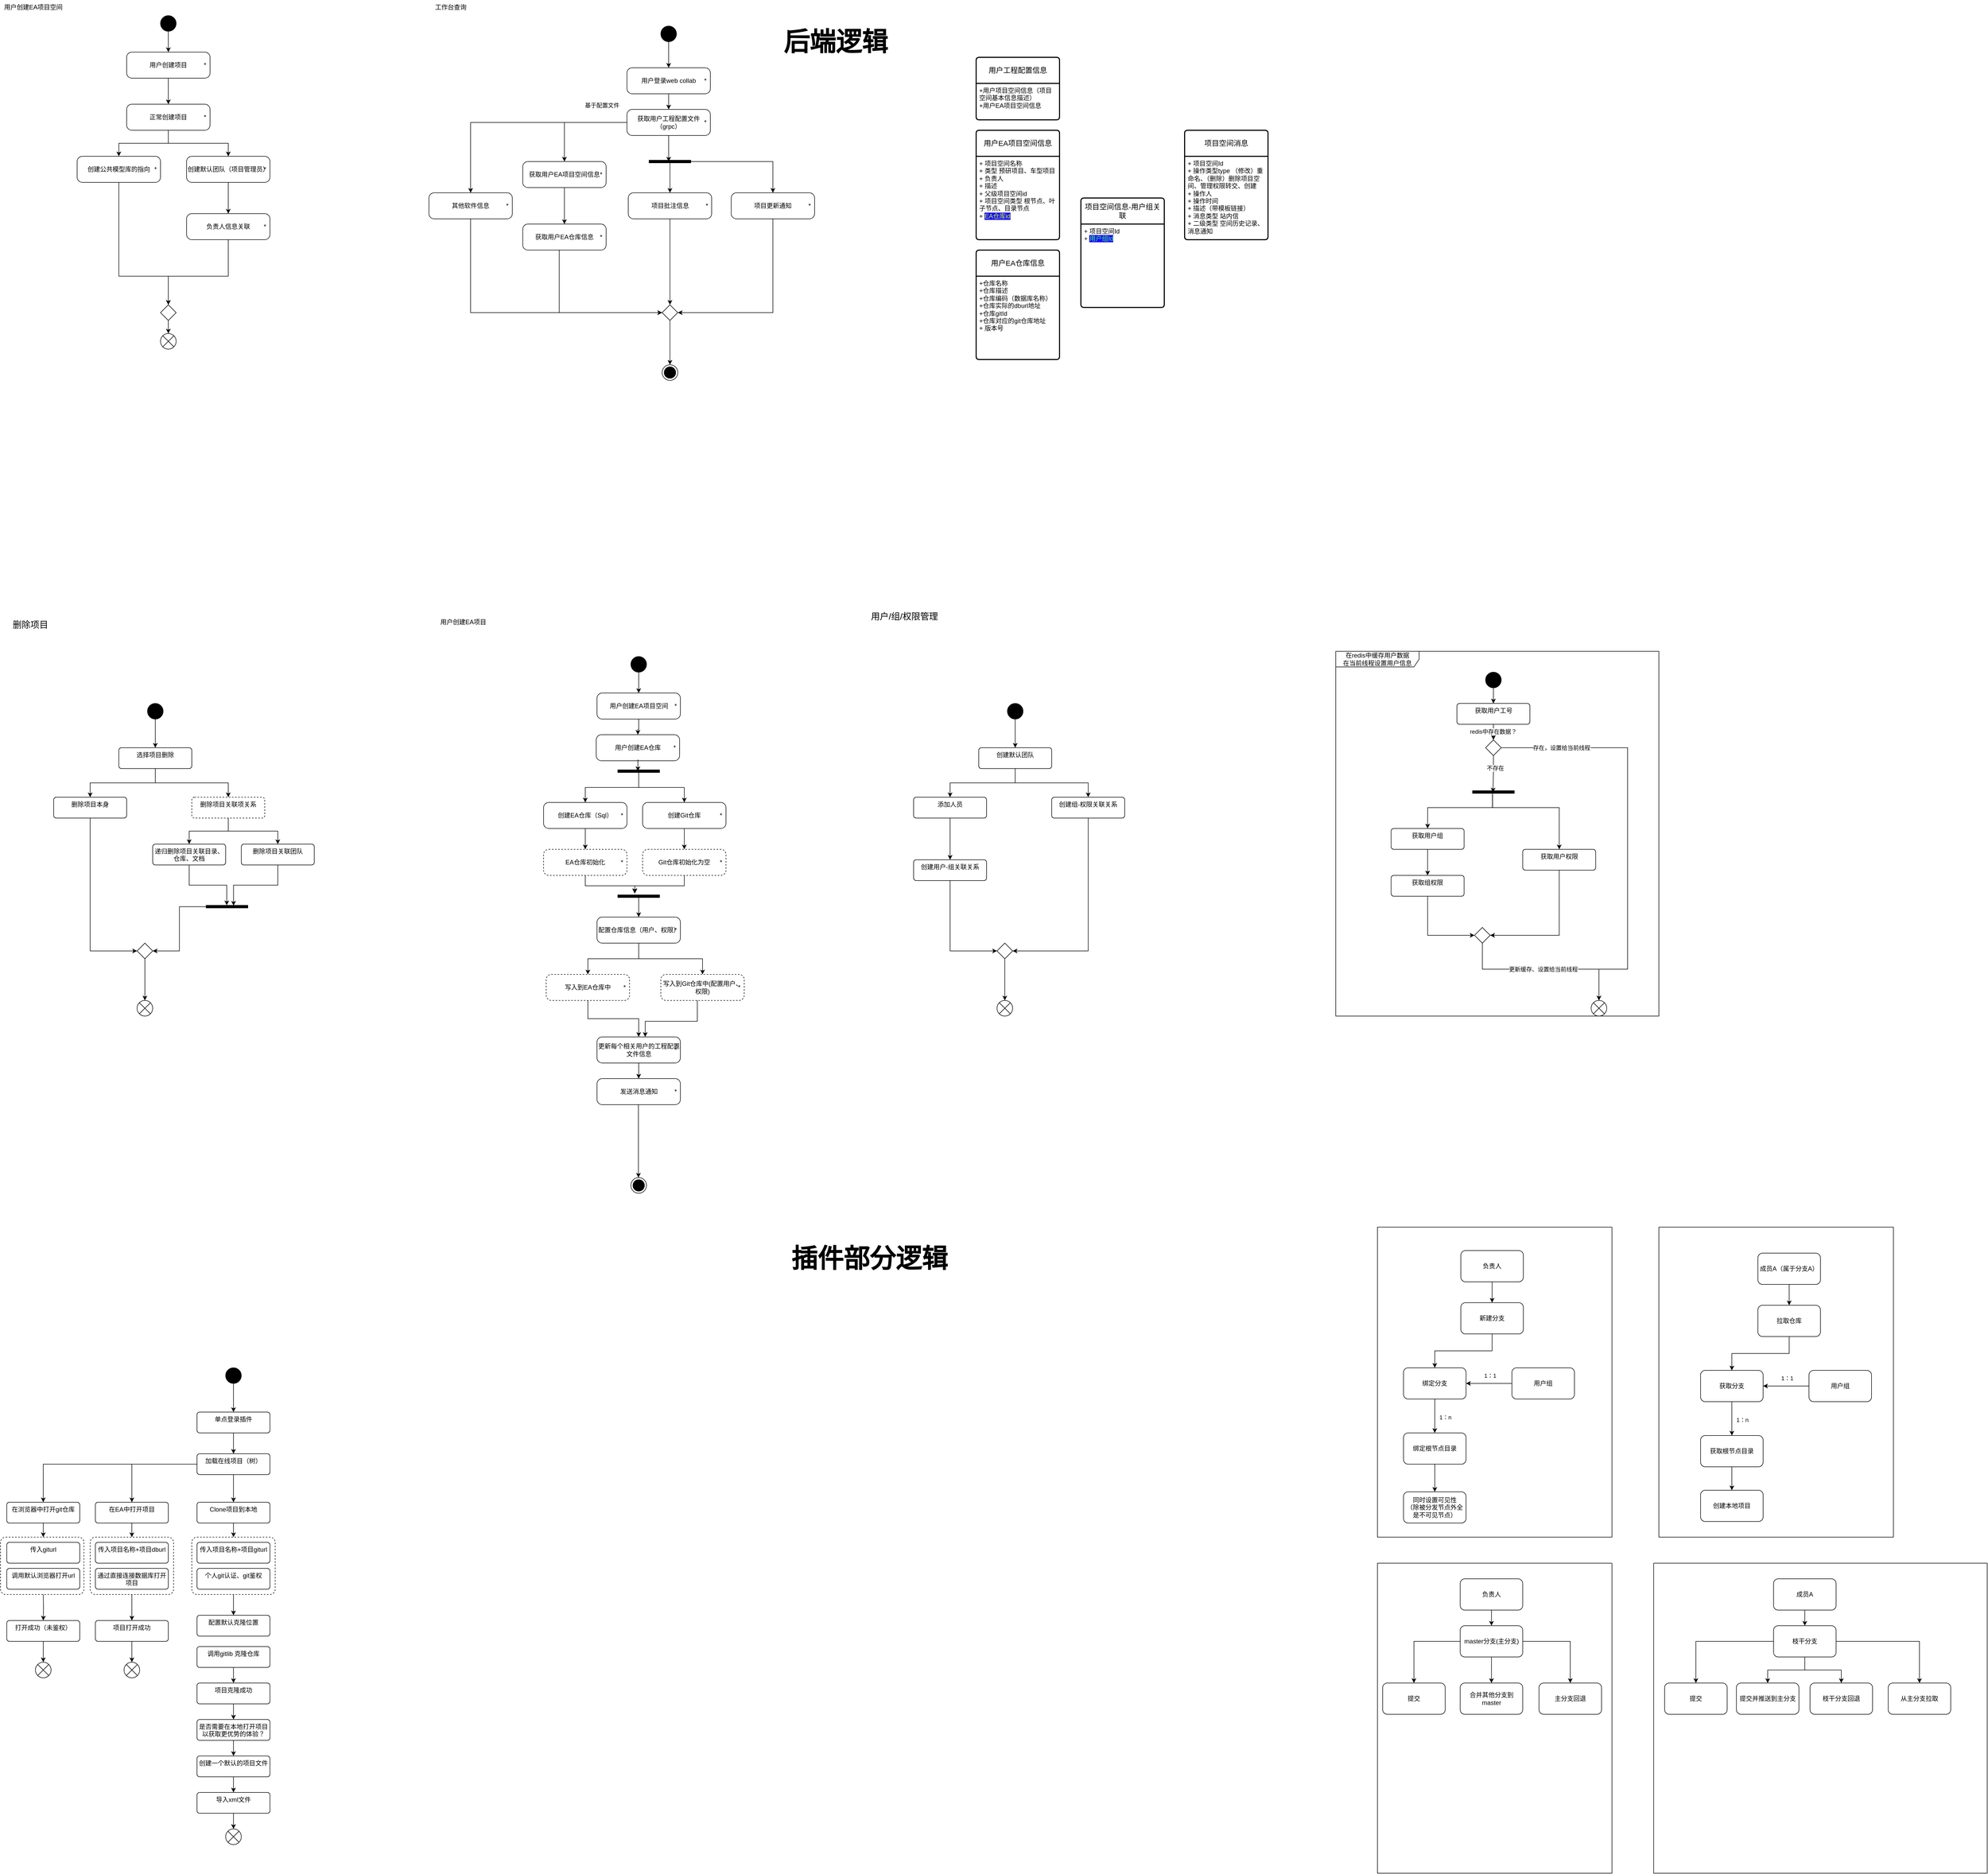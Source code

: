 <mxfile version="26.1.0">
  <diagram name="第 1 页" id="YNdHfXmyiviY9QAdafFr">
    <mxGraphModel dx="3681" dy="924" grid="1" gridSize="10" guides="1" tooltips="1" connect="1" arrows="1" fold="1" page="1" pageScale="1" pageWidth="827" pageHeight="1169" math="0" shadow="0">
      <root>
        <mxCell id="0" />
        <mxCell id="1" parent="0" />
        <mxCell id="dU9nETvvk-x08kedzOwQ-32" style="edgeStyle=orthogonalEdgeStyle;rounded=0;orthogonalLoop=1;jettySize=auto;html=1;entryX=0.5;entryY=0;entryDx=0;entryDy=0;" parent="1" source="dU9nETvvk-x08kedzOwQ-26" target="dU9nETvvk-x08kedzOwQ-30" edge="1">
          <mxGeometry relative="1" as="geometry" />
        </mxCell>
        <mxCell id="dU9nETvvk-x08kedzOwQ-26" value="" style="html=1;align=center;verticalAlign=top;rounded=1;absoluteArcSize=1;arcSize=20;dashed=1;whiteSpace=wrap;" parent="1" vertex="1">
          <mxGeometry x="-660" y="2950" width="160" height="110" as="geometry" />
        </mxCell>
        <mxCell id="krMl-AVOp_0bmk9KP0Yk-16" style="edgeStyle=orthogonalEdgeStyle;rounded=0;orthogonalLoop=1;jettySize=auto;html=1;entryX=0.5;entryY=0;entryDx=0;entryDy=0;" parent="1" source="krMl-AVOp_0bmk9KP0Yk-4" target="krMl-AVOp_0bmk9KP0Yk-6" edge="1">
          <mxGeometry relative="1" as="geometry" />
        </mxCell>
        <mxCell id="krMl-AVOp_0bmk9KP0Yk-4" value="" style="ellipse;fillColor=strokeColor;html=1;" parent="1" vertex="1">
          <mxGeometry x="435" y="50" width="30" height="30" as="geometry" />
        </mxCell>
        <mxCell id="krMl-AVOp_0bmk9KP0Yk-17" style="edgeStyle=orthogonalEdgeStyle;rounded=0;orthogonalLoop=1;jettySize=auto;html=1;" parent="1" source="krMl-AVOp_0bmk9KP0Yk-6" target="krMl-AVOp_0bmk9KP0Yk-8" edge="1">
          <mxGeometry relative="1" as="geometry" />
        </mxCell>
        <mxCell id="krMl-AVOp_0bmk9KP0Yk-6" value="用户登录web collab" style="html=1;dashed=0;rounded=1;absoluteArcSize=1;arcSize=20;verticalAlign=middle;align=center;whiteSpace=wrap;" parent="1" vertex="1">
          <mxGeometry x="370" y="130" width="160" height="50" as="geometry" />
        </mxCell>
        <mxCell id="krMl-AVOp_0bmk9KP0Yk-7" value="*" style="text;resizeWidth=0;resizeHeight=0;points=[];part=1;verticalAlign=middle;align=center;html=1;" parent="krMl-AVOp_0bmk9KP0Yk-6" vertex="1">
          <mxGeometry x="1" y="0.5" width="20" height="20" relative="1" as="geometry">
            <mxPoint x="-20" y="-10" as="offset" />
          </mxGeometry>
        </mxCell>
        <mxCell id="krMl-AVOp_0bmk9KP0Yk-34" style="edgeStyle=orthogonalEdgeStyle;rounded=0;orthogonalLoop=1;jettySize=auto;html=1;" parent="1" source="krMl-AVOp_0bmk9KP0Yk-8" target="krMl-AVOp_0bmk9KP0Yk-30" edge="1">
          <mxGeometry relative="1" as="geometry" />
        </mxCell>
        <mxCell id="krMl-AVOp_0bmk9KP0Yk-8" value="获取用户工程配置文件（grpc）" style="html=1;dashed=0;rounded=1;absoluteArcSize=1;arcSize=20;verticalAlign=middle;align=center;whiteSpace=wrap;" parent="1" vertex="1">
          <mxGeometry x="370" y="210" width="160" height="50" as="geometry" />
        </mxCell>
        <mxCell id="krMl-AVOp_0bmk9KP0Yk-9" value="*" style="text;resizeWidth=0;resizeHeight=0;points=[];part=1;verticalAlign=middle;align=center;html=1;" parent="krMl-AVOp_0bmk9KP0Yk-8" vertex="1">
          <mxGeometry x="1" y="0.5" width="20" height="20" relative="1" as="geometry">
            <mxPoint x="-20" y="-10" as="offset" />
          </mxGeometry>
        </mxCell>
        <mxCell id="krMl-AVOp_0bmk9KP0Yk-38" style="edgeStyle=orthogonalEdgeStyle;rounded=0;orthogonalLoop=1;jettySize=auto;html=1;entryX=0;entryY=0.5;entryDx=0;entryDy=0;" parent="1" source="krMl-AVOp_0bmk9KP0Yk-10" target="krMl-AVOp_0bmk9KP0Yk-36" edge="1">
          <mxGeometry relative="1" as="geometry">
            <Array as="points">
              <mxPoint x="240" y="600" />
            </Array>
          </mxGeometry>
        </mxCell>
        <mxCell id="krMl-AVOp_0bmk9KP0Yk-10" value="获取用户EA仓库信息" style="html=1;dashed=0;rounded=1;absoluteArcSize=1;arcSize=20;verticalAlign=middle;align=center;whiteSpace=wrap;" parent="1" vertex="1">
          <mxGeometry x="170" y="430" width="160" height="50" as="geometry" />
        </mxCell>
        <mxCell id="krMl-AVOp_0bmk9KP0Yk-11" value="*" style="text;resizeWidth=0;resizeHeight=0;points=[];part=1;verticalAlign=middle;align=center;html=1;" parent="krMl-AVOp_0bmk9KP0Yk-10" vertex="1">
          <mxGeometry x="1" y="0.5" width="20" height="20" relative="1" as="geometry">
            <mxPoint x="-20" y="-10" as="offset" />
          </mxGeometry>
        </mxCell>
        <mxCell id="krMl-AVOp_0bmk9KP0Yk-12" value="用户EA仓库信息" style="swimlane;childLayout=stackLayout;horizontal=1;startSize=50;horizontalStack=0;rounded=1;fontSize=14;fontStyle=0;strokeWidth=2;resizeParent=0;resizeLast=1;shadow=0;dashed=0;align=center;arcSize=4;whiteSpace=wrap;html=1;" parent="1" vertex="1">
          <mxGeometry x="1040" y="480" width="160" height="210" as="geometry" />
        </mxCell>
        <mxCell id="krMl-AVOp_0bmk9KP0Yk-13" value="+仓库名称&lt;div&gt;+仓库描述&lt;br&gt;&lt;div&gt;+仓库编码（数据库名称）&lt;br&gt;+仓库实际的dburl地址&lt;/div&gt;&lt;div&gt;+仓库gitId&lt;br&gt;+仓库对应的git仓库地址&lt;div&gt;+ 版本号&lt;/div&gt;&lt;div&gt;&lt;br&gt;&lt;/div&gt;&lt;div&gt;&lt;div&gt;&lt;br&gt;&lt;/div&gt;&lt;/div&gt;&lt;/div&gt;&lt;/div&gt;" style="align=left;strokeColor=none;fillColor=none;spacingLeft=4;spacingRight=4;fontSize=12;verticalAlign=top;resizable=0;rotatable=0;part=1;html=1;whiteSpace=wrap;" parent="krMl-AVOp_0bmk9KP0Yk-12" vertex="1">
          <mxGeometry y="50" width="160" height="160" as="geometry" />
        </mxCell>
        <mxCell id="krMl-AVOp_0bmk9KP0Yk-14" value="用户工程配置信息" style="swimlane;childLayout=stackLayout;horizontal=1;startSize=50;horizontalStack=0;rounded=1;fontSize=14;fontStyle=0;strokeWidth=2;resizeParent=0;resizeLast=1;shadow=0;dashed=0;align=center;arcSize=4;whiteSpace=wrap;html=1;" parent="1" vertex="1">
          <mxGeometry x="1040" y="110" width="160" height="120" as="geometry" />
        </mxCell>
        <mxCell id="krMl-AVOp_0bmk9KP0Yk-15" value="+用户项目空间信息（项目空间基本信息描述）&lt;div&gt;+用户EA项目空间信息&lt;/div&gt;" style="align=left;strokeColor=none;fillColor=none;spacingLeft=4;spacingRight=4;fontSize=12;verticalAlign=top;resizable=0;rotatable=0;part=1;html=1;whiteSpace=wrap;" parent="krMl-AVOp_0bmk9KP0Yk-14" vertex="1">
          <mxGeometry y="50" width="160" height="70" as="geometry" />
        </mxCell>
        <mxCell id="krMl-AVOp_0bmk9KP0Yk-18" style="edgeStyle=orthogonalEdgeStyle;rounded=0;orthogonalLoop=1;jettySize=auto;html=1;entryX=0.5;entryY=0;entryDx=0;entryDy=0;" parent="1" source="krMl-AVOp_0bmk9KP0Yk-8" target="krMl-AVOp_0bmk9KP0Yk-80" edge="1">
          <mxGeometry relative="1" as="geometry" />
        </mxCell>
        <mxCell id="krMl-AVOp_0bmk9KP0Yk-19" value="基于配置文件" style="edgeLabel;html=1;align=center;verticalAlign=middle;resizable=0;points=[];" parent="krMl-AVOp_0bmk9KP0Yk-18" vertex="1" connectable="0">
          <mxGeometry x="0.157" y="-2" relative="1" as="geometry">
            <mxPoint x="65" y="-31" as="offset" />
          </mxGeometry>
        </mxCell>
        <mxCell id="krMl-AVOp_0bmk9KP0Yk-24" style="edgeStyle=orthogonalEdgeStyle;rounded=0;orthogonalLoop=1;jettySize=auto;html=1;entryX=0.5;entryY=0;entryDx=0;entryDy=0;" parent="1" source="krMl-AVOp_0bmk9KP0Yk-20" target="krMl-AVOp_0bmk9KP0Yk-22" edge="1">
          <mxGeometry relative="1" as="geometry" />
        </mxCell>
        <mxCell id="krMl-AVOp_0bmk9KP0Yk-27" style="edgeStyle=orthogonalEdgeStyle;rounded=0;orthogonalLoop=1;jettySize=auto;html=1;entryX=0.5;entryY=0;entryDx=0;entryDy=0;" parent="1" source="krMl-AVOp_0bmk9KP0Yk-20" target="krMl-AVOp_0bmk9KP0Yk-25" edge="1">
          <mxGeometry relative="1" as="geometry" />
        </mxCell>
        <mxCell id="krMl-AVOp_0bmk9KP0Yk-20" value="" style="html=1;points=[];perimeter=orthogonalPerimeter;fillColor=strokeColor;rotation=90;" parent="1" vertex="1">
          <mxGeometry x="450" y="270" width="5" height="80" as="geometry" />
        </mxCell>
        <mxCell id="krMl-AVOp_0bmk9KP0Yk-21" style="edgeStyle=orthogonalEdgeStyle;rounded=0;orthogonalLoop=1;jettySize=auto;html=1;entryX=0.5;entryY=0.531;entryDx=0;entryDy=0;entryPerimeter=0;" parent="1" source="krMl-AVOp_0bmk9KP0Yk-8" target="krMl-AVOp_0bmk9KP0Yk-20" edge="1">
          <mxGeometry relative="1" as="geometry" />
        </mxCell>
        <mxCell id="krMl-AVOp_0bmk9KP0Yk-39" style="edgeStyle=orthogonalEdgeStyle;rounded=0;orthogonalLoop=1;jettySize=auto;html=1;entryX=0.5;entryY=0;entryDx=0;entryDy=0;" parent="1" source="krMl-AVOp_0bmk9KP0Yk-22" target="krMl-AVOp_0bmk9KP0Yk-36" edge="1">
          <mxGeometry relative="1" as="geometry" />
        </mxCell>
        <mxCell id="krMl-AVOp_0bmk9KP0Yk-22" value="项目批注信息" style="html=1;dashed=0;rounded=1;absoluteArcSize=1;arcSize=20;verticalAlign=middle;align=center;whiteSpace=wrap;" parent="1" vertex="1">
          <mxGeometry x="372.5" y="370" width="160" height="50" as="geometry" />
        </mxCell>
        <mxCell id="krMl-AVOp_0bmk9KP0Yk-23" value="*" style="text;resizeWidth=0;resizeHeight=0;points=[];part=1;verticalAlign=middle;align=center;html=1;" parent="krMl-AVOp_0bmk9KP0Yk-22" vertex="1">
          <mxGeometry x="1" y="0.5" width="20" height="20" relative="1" as="geometry">
            <mxPoint x="-20" y="-10" as="offset" />
          </mxGeometry>
        </mxCell>
        <mxCell id="krMl-AVOp_0bmk9KP0Yk-40" style="edgeStyle=orthogonalEdgeStyle;rounded=0;orthogonalLoop=1;jettySize=auto;html=1;entryX=1;entryY=0.5;entryDx=0;entryDy=0;" parent="1" source="krMl-AVOp_0bmk9KP0Yk-25" target="krMl-AVOp_0bmk9KP0Yk-36" edge="1">
          <mxGeometry relative="1" as="geometry">
            <Array as="points">
              <mxPoint x="650" y="600" />
            </Array>
          </mxGeometry>
        </mxCell>
        <mxCell id="krMl-AVOp_0bmk9KP0Yk-25" value="项目更新通知" style="html=1;dashed=0;rounded=1;absoluteArcSize=1;arcSize=20;verticalAlign=middle;align=center;whiteSpace=wrap;" parent="1" vertex="1">
          <mxGeometry x="570" y="370" width="160" height="50" as="geometry" />
        </mxCell>
        <mxCell id="krMl-AVOp_0bmk9KP0Yk-26" value="*" style="text;resizeWidth=0;resizeHeight=0;points=[];part=1;verticalAlign=middle;align=center;html=1;" parent="krMl-AVOp_0bmk9KP0Yk-25" vertex="1">
          <mxGeometry x="1" y="0.5" width="20" height="20" relative="1" as="geometry">
            <mxPoint x="-20" y="-10" as="offset" />
          </mxGeometry>
        </mxCell>
        <mxCell id="krMl-AVOp_0bmk9KP0Yk-58" style="edgeStyle=orthogonalEdgeStyle;rounded=0;orthogonalLoop=1;jettySize=auto;html=1;entryX=0.5;entryY=0;entryDx=0;entryDy=0;" parent="1" source="krMl-AVOp_0bmk9KP0Yk-28" target="krMl-AVOp_0bmk9KP0Yk-85" edge="1">
          <mxGeometry relative="1" as="geometry" />
        </mxCell>
        <mxCell id="krMl-AVOp_0bmk9KP0Yk-28" value="" style="ellipse;fillColor=strokeColor;html=1;" parent="1" vertex="1">
          <mxGeometry x="377.5" y="1260" width="30" height="30" as="geometry" />
        </mxCell>
        <mxCell id="krMl-AVOp_0bmk9KP0Yk-37" style="edgeStyle=orthogonalEdgeStyle;rounded=0;orthogonalLoop=1;jettySize=auto;html=1;entryX=0;entryY=0.5;entryDx=0;entryDy=0;" parent="1" source="krMl-AVOp_0bmk9KP0Yk-30" target="krMl-AVOp_0bmk9KP0Yk-36" edge="1">
          <mxGeometry relative="1" as="geometry">
            <Array as="points">
              <mxPoint x="70" y="600" />
            </Array>
          </mxGeometry>
        </mxCell>
        <mxCell id="krMl-AVOp_0bmk9KP0Yk-30" value="其他软件信息" style="html=1;dashed=0;rounded=1;absoluteArcSize=1;arcSize=20;verticalAlign=middle;align=center;whiteSpace=wrap;" parent="1" vertex="1">
          <mxGeometry x="-10" y="370" width="160" height="50" as="geometry" />
        </mxCell>
        <mxCell id="krMl-AVOp_0bmk9KP0Yk-31" value="*" style="text;resizeWidth=0;resizeHeight=0;points=[];part=1;verticalAlign=middle;align=center;html=1;" parent="krMl-AVOp_0bmk9KP0Yk-30" vertex="1">
          <mxGeometry x="1" y="0.5" width="20" height="20" relative="1" as="geometry">
            <mxPoint x="-20" y="-10" as="offset" />
          </mxGeometry>
        </mxCell>
        <mxCell id="krMl-AVOp_0bmk9KP0Yk-35" value="" style="ellipse;html=1;shape=endState;fillColor=strokeColor;" parent="1" vertex="1">
          <mxGeometry x="437.5" y="700" width="30" height="30" as="geometry" />
        </mxCell>
        <mxCell id="krMl-AVOp_0bmk9KP0Yk-41" style="edgeStyle=orthogonalEdgeStyle;rounded=0;orthogonalLoop=1;jettySize=auto;html=1;" parent="1" source="krMl-AVOp_0bmk9KP0Yk-36" target="krMl-AVOp_0bmk9KP0Yk-35" edge="1">
          <mxGeometry relative="1" as="geometry" />
        </mxCell>
        <mxCell id="krMl-AVOp_0bmk9KP0Yk-36" value="" style="rhombus;" parent="1" vertex="1">
          <mxGeometry x="437.5" y="585" width="30" height="30" as="geometry" />
        </mxCell>
        <mxCell id="krMl-AVOp_0bmk9KP0Yk-43" value="用户创建EA仓库" style="html=1;dashed=0;rounded=1;absoluteArcSize=1;arcSize=20;verticalAlign=middle;align=center;whiteSpace=wrap;" parent="1" vertex="1">
          <mxGeometry x="311" y="1410" width="160" height="50" as="geometry" />
        </mxCell>
        <mxCell id="krMl-AVOp_0bmk9KP0Yk-44" value="*" style="text;resizeWidth=0;resizeHeight=0;points=[];part=1;verticalAlign=middle;align=center;html=1;" parent="krMl-AVOp_0bmk9KP0Yk-43" vertex="1">
          <mxGeometry x="1" y="0.5" width="20" height="20" relative="1" as="geometry">
            <mxPoint x="-20" y="-10" as="offset" />
          </mxGeometry>
        </mxCell>
        <mxCell id="krMl-AVOp_0bmk9KP0Yk-60" style="edgeStyle=orthogonalEdgeStyle;rounded=0;orthogonalLoop=1;jettySize=auto;html=1;entryX=0.5;entryY=0;entryDx=0;entryDy=0;" parent="1" source="krMl-AVOp_0bmk9KP0Yk-45" target="krMl-AVOp_0bmk9KP0Yk-46" edge="1">
          <mxGeometry relative="1" as="geometry" />
        </mxCell>
        <mxCell id="krMl-AVOp_0bmk9KP0Yk-61" style="edgeStyle=orthogonalEdgeStyle;rounded=0;orthogonalLoop=1;jettySize=auto;html=1;entryX=0.5;entryY=0;entryDx=0;entryDy=0;" parent="1" source="krMl-AVOp_0bmk9KP0Yk-45" target="krMl-AVOp_0bmk9KP0Yk-48" edge="1">
          <mxGeometry relative="1" as="geometry" />
        </mxCell>
        <mxCell id="krMl-AVOp_0bmk9KP0Yk-45" value="" style="html=1;points=[];perimeter=orthogonalPerimeter;fillColor=strokeColor;rotation=90;" parent="1" vertex="1">
          <mxGeometry x="390" y="1440" width="5" height="80" as="geometry" />
        </mxCell>
        <mxCell id="krMl-AVOp_0bmk9KP0Yk-62" style="edgeStyle=orthogonalEdgeStyle;rounded=0;orthogonalLoop=1;jettySize=auto;html=1;" parent="1" source="krMl-AVOp_0bmk9KP0Yk-46" target="krMl-AVOp_0bmk9KP0Yk-52" edge="1">
          <mxGeometry relative="1" as="geometry" />
        </mxCell>
        <mxCell id="krMl-AVOp_0bmk9KP0Yk-46" value="创建EA仓库（Sql）" style="html=1;dashed=0;rounded=1;absoluteArcSize=1;arcSize=20;verticalAlign=middle;align=center;whiteSpace=wrap;" parent="1" vertex="1">
          <mxGeometry x="210" y="1540" width="160" height="50" as="geometry" />
        </mxCell>
        <mxCell id="krMl-AVOp_0bmk9KP0Yk-47" value="*" style="text;resizeWidth=0;resizeHeight=0;points=[];part=1;verticalAlign=middle;align=center;html=1;" parent="krMl-AVOp_0bmk9KP0Yk-46" vertex="1">
          <mxGeometry x="1" y="0.5" width="20" height="20" relative="1" as="geometry">
            <mxPoint x="-20" y="-10" as="offset" />
          </mxGeometry>
        </mxCell>
        <mxCell id="krMl-AVOp_0bmk9KP0Yk-63" style="edgeStyle=orthogonalEdgeStyle;rounded=0;orthogonalLoop=1;jettySize=auto;html=1;entryX=0.5;entryY=0;entryDx=0;entryDy=0;" parent="1" source="krMl-AVOp_0bmk9KP0Yk-48" target="krMl-AVOp_0bmk9KP0Yk-54" edge="1">
          <mxGeometry relative="1" as="geometry" />
        </mxCell>
        <mxCell id="krMl-AVOp_0bmk9KP0Yk-48" value="创建Git仓库" style="html=1;dashed=0;rounded=1;absoluteArcSize=1;arcSize=20;verticalAlign=middle;align=center;whiteSpace=wrap;" parent="1" vertex="1">
          <mxGeometry x="400" y="1540" width="160" height="50" as="geometry" />
        </mxCell>
        <mxCell id="krMl-AVOp_0bmk9KP0Yk-49" value="*" style="text;resizeWidth=0;resizeHeight=0;points=[];part=1;verticalAlign=middle;align=center;html=1;" parent="krMl-AVOp_0bmk9KP0Yk-48" vertex="1">
          <mxGeometry x="1" y="0.5" width="20" height="20" relative="1" as="geometry">
            <mxPoint x="-20" y="-10" as="offset" />
          </mxGeometry>
        </mxCell>
        <mxCell id="krMl-AVOp_0bmk9KP0Yk-71" style="edgeStyle=orthogonalEdgeStyle;rounded=0;orthogonalLoop=1;jettySize=auto;html=1;entryX=0.5;entryY=0;entryDx=0;entryDy=0;" parent="1" source="krMl-AVOp_0bmk9KP0Yk-50" target="krMl-AVOp_0bmk9KP0Yk-67" edge="1">
          <mxGeometry relative="1" as="geometry" />
        </mxCell>
        <mxCell id="krMl-AVOp_0bmk9KP0Yk-72" style="edgeStyle=orthogonalEdgeStyle;rounded=0;orthogonalLoop=1;jettySize=auto;html=1;entryX=0.5;entryY=0;entryDx=0;entryDy=0;" parent="1" source="krMl-AVOp_0bmk9KP0Yk-50" target="krMl-AVOp_0bmk9KP0Yk-69" edge="1">
          <mxGeometry relative="1" as="geometry" />
        </mxCell>
        <mxCell id="krMl-AVOp_0bmk9KP0Yk-50" value="配置仓库信息（用户、权限）" style="html=1;dashed=0;rounded=1;absoluteArcSize=1;arcSize=20;verticalAlign=middle;align=center;whiteSpace=wrap;" parent="1" vertex="1">
          <mxGeometry x="312.5" y="1760" width="160" height="50" as="geometry" />
        </mxCell>
        <mxCell id="krMl-AVOp_0bmk9KP0Yk-51" value="*" style="text;resizeWidth=0;resizeHeight=0;points=[];part=1;verticalAlign=middle;align=center;html=1;" parent="krMl-AVOp_0bmk9KP0Yk-50" vertex="1">
          <mxGeometry x="1" y="0.5" width="20" height="20" relative="1" as="geometry">
            <mxPoint x="-20" y="-10" as="offset" />
          </mxGeometry>
        </mxCell>
        <mxCell id="krMl-AVOp_0bmk9KP0Yk-52" value="EA仓库初始化" style="html=1;dashed=1;rounded=1;absoluteArcSize=1;arcSize=20;verticalAlign=middle;align=center;whiteSpace=wrap;" parent="1" vertex="1">
          <mxGeometry x="210" y="1630" width="160" height="50" as="geometry" />
        </mxCell>
        <mxCell id="krMl-AVOp_0bmk9KP0Yk-53" value="*" style="text;resizeWidth=0;resizeHeight=0;points=[];part=1;verticalAlign=middle;align=center;html=1;dashed=1;" parent="krMl-AVOp_0bmk9KP0Yk-52" vertex="1">
          <mxGeometry x="1" y="0.5" width="20" height="20" relative="1" as="geometry">
            <mxPoint x="-20" y="-10" as="offset" />
          </mxGeometry>
        </mxCell>
        <mxCell id="krMl-AVOp_0bmk9KP0Yk-54" value="Git仓库初始化为空" style="html=1;dashed=1;rounded=1;absoluteArcSize=1;arcSize=20;verticalAlign=middle;align=center;whiteSpace=wrap;" parent="1" vertex="1">
          <mxGeometry x="400" y="1630" width="160" height="50" as="geometry" />
        </mxCell>
        <mxCell id="krMl-AVOp_0bmk9KP0Yk-55" value="*" style="text;resizeWidth=0;resizeHeight=0;points=[];part=1;verticalAlign=middle;align=center;html=1;dashed=1;" parent="krMl-AVOp_0bmk9KP0Yk-54" vertex="1">
          <mxGeometry x="1" y="0.5" width="20" height="20" relative="1" as="geometry">
            <mxPoint x="-20" y="-10" as="offset" />
          </mxGeometry>
        </mxCell>
        <mxCell id="krMl-AVOp_0bmk9KP0Yk-66" style="edgeStyle=orthogonalEdgeStyle;rounded=0;orthogonalLoop=1;jettySize=auto;html=1;entryX=0.5;entryY=0;entryDx=0;entryDy=0;" parent="1" source="krMl-AVOp_0bmk9KP0Yk-56" target="krMl-AVOp_0bmk9KP0Yk-50" edge="1">
          <mxGeometry relative="1" as="geometry" />
        </mxCell>
        <mxCell id="krMl-AVOp_0bmk9KP0Yk-56" value="" style="html=1;points=[];perimeter=orthogonalPerimeter;fillColor=strokeColor;rotation=90;" parent="1" vertex="1">
          <mxGeometry x="390" y="1680" width="5" height="80" as="geometry" />
        </mxCell>
        <mxCell id="krMl-AVOp_0bmk9KP0Yk-59" style="edgeStyle=orthogonalEdgeStyle;rounded=0;orthogonalLoop=1;jettySize=auto;html=1;entryX=0.5;entryY=0.519;entryDx=0;entryDy=0;entryPerimeter=0;" parent="1" source="krMl-AVOp_0bmk9KP0Yk-43" target="krMl-AVOp_0bmk9KP0Yk-45" edge="1">
          <mxGeometry relative="1" as="geometry" />
        </mxCell>
        <mxCell id="krMl-AVOp_0bmk9KP0Yk-64" style="edgeStyle=orthogonalEdgeStyle;rounded=0;orthogonalLoop=1;jettySize=auto;html=1;entryX=-0.5;entryY=0.594;entryDx=0;entryDy=0;entryPerimeter=0;" parent="1" source="krMl-AVOp_0bmk9KP0Yk-52" target="krMl-AVOp_0bmk9KP0Yk-56" edge="1">
          <mxGeometry relative="1" as="geometry" />
        </mxCell>
        <mxCell id="krMl-AVOp_0bmk9KP0Yk-65" style="edgeStyle=orthogonalEdgeStyle;rounded=0;orthogonalLoop=1;jettySize=auto;html=1;entryX=-0.7;entryY=0.594;entryDx=0;entryDy=0;entryPerimeter=0;" parent="1" source="krMl-AVOp_0bmk9KP0Yk-54" target="krMl-AVOp_0bmk9KP0Yk-56" edge="1">
          <mxGeometry relative="1" as="geometry" />
        </mxCell>
        <mxCell id="krMl-AVOp_0bmk9KP0Yk-75" style="edgeStyle=orthogonalEdgeStyle;rounded=0;orthogonalLoop=1;jettySize=auto;html=1;" parent="1" source="krMl-AVOp_0bmk9KP0Yk-67" target="krMl-AVOp_0bmk9KP0Yk-73" edge="1">
          <mxGeometry relative="1" as="geometry" />
        </mxCell>
        <mxCell id="krMl-AVOp_0bmk9KP0Yk-67" value="写入到EA仓库中" style="html=1;dashed=1;rounded=1;absoluteArcSize=1;arcSize=20;verticalAlign=middle;align=center;whiteSpace=wrap;" parent="1" vertex="1">
          <mxGeometry x="215" y="1870" width="160" height="50" as="geometry" />
        </mxCell>
        <mxCell id="krMl-AVOp_0bmk9KP0Yk-68" value="*" style="text;resizeWidth=0;resizeHeight=0;points=[];part=1;verticalAlign=middle;align=center;html=1;dashed=1;" parent="krMl-AVOp_0bmk9KP0Yk-67" vertex="1">
          <mxGeometry x="1" y="0.5" width="20" height="20" relative="1" as="geometry">
            <mxPoint x="-20" y="-10" as="offset" />
          </mxGeometry>
        </mxCell>
        <mxCell id="krMl-AVOp_0bmk9KP0Yk-76" style="edgeStyle=orthogonalEdgeStyle;rounded=0;orthogonalLoop=1;jettySize=auto;html=1;" parent="1" source="krMl-AVOp_0bmk9KP0Yk-69" edge="1">
          <mxGeometry relative="1" as="geometry">
            <mxPoint x="405.0" y="1990" as="targetPoint" />
            <Array as="points">
              <mxPoint x="505" y="1960" />
              <mxPoint x="405" y="1960" />
            </Array>
          </mxGeometry>
        </mxCell>
        <mxCell id="krMl-AVOp_0bmk9KP0Yk-69" value="写入到Git仓库中(配置用户、权限)" style="html=1;dashed=1;rounded=1;absoluteArcSize=1;arcSize=20;verticalAlign=middle;align=center;whiteSpace=wrap;" parent="1" vertex="1">
          <mxGeometry x="435" y="1870" width="160" height="50" as="geometry" />
        </mxCell>
        <mxCell id="krMl-AVOp_0bmk9KP0Yk-70" value="*" style="text;resizeWidth=0;resizeHeight=0;points=[];part=1;verticalAlign=middle;align=center;html=1;dashed=1;" parent="krMl-AVOp_0bmk9KP0Yk-69" vertex="1">
          <mxGeometry x="1" y="0.5" width="20" height="20" relative="1" as="geometry">
            <mxPoint x="-20" y="-10" as="offset" />
          </mxGeometry>
        </mxCell>
        <mxCell id="krMl-AVOp_0bmk9KP0Yk-78" style="edgeStyle=orthogonalEdgeStyle;rounded=0;orthogonalLoop=1;jettySize=auto;html=1;entryX=0.5;entryY=0;entryDx=0;entryDy=0;" parent="1" source="krMl-AVOp_0bmk9KP0Yk-73" target="_5v5E0PLDqo6i5ZXU9i_-52" edge="1">
          <mxGeometry relative="1" as="geometry" />
        </mxCell>
        <mxCell id="krMl-AVOp_0bmk9KP0Yk-73" value="更新每个相关用户的工程配置文件信息" style="html=1;dashed=0;rounded=1;absoluteArcSize=1;arcSize=20;verticalAlign=middle;align=center;whiteSpace=wrap;" parent="1" vertex="1">
          <mxGeometry x="312.5" y="1990" width="160" height="50" as="geometry" />
        </mxCell>
        <mxCell id="krMl-AVOp_0bmk9KP0Yk-74" value="*" style="text;resizeWidth=0;resizeHeight=0;points=[];part=1;verticalAlign=middle;align=center;html=1;" parent="krMl-AVOp_0bmk9KP0Yk-73" vertex="1">
          <mxGeometry x="1" y="0.5" width="20" height="20" relative="1" as="geometry">
            <mxPoint x="-20" y="-10" as="offset" />
          </mxGeometry>
        </mxCell>
        <mxCell id="krMl-AVOp_0bmk9KP0Yk-77" value="" style="ellipse;html=1;shape=endState;fillColor=strokeColor;" parent="1" vertex="1">
          <mxGeometry x="377.5" y="2260" width="30" height="30" as="geometry" />
        </mxCell>
        <mxCell id="krMl-AVOp_0bmk9KP0Yk-82" style="edgeStyle=orthogonalEdgeStyle;rounded=0;orthogonalLoop=1;jettySize=auto;html=1;" parent="1" source="krMl-AVOp_0bmk9KP0Yk-80" target="krMl-AVOp_0bmk9KP0Yk-10" edge="1">
          <mxGeometry relative="1" as="geometry" />
        </mxCell>
        <mxCell id="krMl-AVOp_0bmk9KP0Yk-80" value="获取用户EA项目空间信息" style="html=1;dashed=0;rounded=1;absoluteArcSize=1;arcSize=20;verticalAlign=middle;align=center;whiteSpace=wrap;" parent="1" vertex="1">
          <mxGeometry x="170" y="310" width="160" height="50" as="geometry" />
        </mxCell>
        <mxCell id="krMl-AVOp_0bmk9KP0Yk-81" value="*" style="text;resizeWidth=0;resizeHeight=0;points=[];part=1;verticalAlign=middle;align=center;html=1;" parent="krMl-AVOp_0bmk9KP0Yk-80" vertex="1">
          <mxGeometry x="1" y="0.5" width="20" height="20" relative="1" as="geometry">
            <mxPoint x="-20" y="-10" as="offset" />
          </mxGeometry>
        </mxCell>
        <mxCell id="krMl-AVOp_0bmk9KP0Yk-83" value="用户EA项目空间信息" style="swimlane;childLayout=stackLayout;horizontal=1;startSize=50;horizontalStack=0;rounded=1;fontSize=14;fontStyle=0;strokeWidth=2;resizeParent=0;resizeLast=1;shadow=0;dashed=0;align=center;arcSize=4;whiteSpace=wrap;html=1;" parent="1" vertex="1">
          <mxGeometry x="1040" y="250" width="160" height="210" as="geometry" />
        </mxCell>
        <mxCell id="krMl-AVOp_0bmk9KP0Yk-84" value="+ 项目空间名称&lt;div&gt;+ 类型 预研项目、车型项目&lt;/div&gt;&lt;div&gt;+ 负责人&lt;/div&gt;&lt;div&gt;+ 描述&lt;/div&gt;&lt;div&gt;+ 父级项目空间id&lt;/div&gt;&lt;div&gt;+ 项目空间类型 根节点、叶子节点、目录节点&lt;/div&gt;&lt;div&gt;+ &lt;font style=&quot;color: rgb(195, 255, 30); background-color: rgb(28, 12, 255);&quot;&gt;EA仓库id&lt;/font&gt;&lt;br&gt;&lt;div&gt;&lt;div&gt;&lt;br&gt;&lt;/div&gt;&lt;/div&gt;&lt;/div&gt;" style="align=left;strokeColor=none;fillColor=none;spacingLeft=4;spacingRight=4;fontSize=12;verticalAlign=top;resizable=0;rotatable=0;part=1;html=1;whiteSpace=wrap;" parent="krMl-AVOp_0bmk9KP0Yk-83" vertex="1">
          <mxGeometry y="50" width="160" height="160" as="geometry" />
        </mxCell>
        <mxCell id="krMl-AVOp_0bmk9KP0Yk-87" style="edgeStyle=orthogonalEdgeStyle;rounded=0;orthogonalLoop=1;jettySize=auto;html=1;entryX=0.5;entryY=0;entryDx=0;entryDy=0;" parent="1" source="krMl-AVOp_0bmk9KP0Yk-85" target="krMl-AVOp_0bmk9KP0Yk-43" edge="1">
          <mxGeometry relative="1" as="geometry" />
        </mxCell>
        <mxCell id="krMl-AVOp_0bmk9KP0Yk-85" value="用户创建EA项目空间" style="html=1;dashed=0;rounded=1;absoluteArcSize=1;arcSize=20;verticalAlign=middle;align=center;whiteSpace=wrap;" parent="1" vertex="1">
          <mxGeometry x="312.5" y="1330" width="160" height="50" as="geometry" />
        </mxCell>
        <mxCell id="krMl-AVOp_0bmk9KP0Yk-86" value="*" style="text;resizeWidth=0;resizeHeight=0;points=[];part=1;verticalAlign=middle;align=center;html=1;" parent="krMl-AVOp_0bmk9KP0Yk-85" vertex="1">
          <mxGeometry x="1" y="0.5" width="20" height="20" relative="1" as="geometry">
            <mxPoint x="-20" y="-10" as="offset" />
          </mxGeometry>
        </mxCell>
        <mxCell id="krMl-AVOp_0bmk9KP0Yk-88" value="项目空间信息-用户组关联" style="swimlane;childLayout=stackLayout;horizontal=1;startSize=50;horizontalStack=0;rounded=1;fontSize=14;fontStyle=0;strokeWidth=2;resizeParent=0;resizeLast=1;shadow=0;dashed=0;align=center;arcSize=4;whiteSpace=wrap;html=1;" parent="1" vertex="1">
          <mxGeometry x="1241" y="380" width="160" height="210" as="geometry" />
        </mxCell>
        <mxCell id="krMl-AVOp_0bmk9KP0Yk-89" value="&lt;div&gt;&lt;div&gt;&lt;div&gt;+ 项目空间Id&lt;/div&gt;&lt;/div&gt;&lt;/div&gt;&lt;div&gt;+ &lt;span style=&quot;background-color: rgb(28, 12, 255);&quot;&gt;&lt;font style=&quot;color: rgb(58, 255, 91);&quot;&gt;用户组Id&lt;/font&gt;&lt;/span&gt;&lt;/div&gt;" style="align=left;strokeColor=none;fillColor=none;spacingLeft=4;spacingRight=4;fontSize=12;verticalAlign=top;resizable=0;rotatable=0;part=1;html=1;whiteSpace=wrap;" parent="krMl-AVOp_0bmk9KP0Yk-88" vertex="1">
          <mxGeometry y="50" width="160" height="160" as="geometry" />
        </mxCell>
        <mxCell id="krMl-AVOp_0bmk9KP0Yk-90" value="项目空间消息" style="swimlane;childLayout=stackLayout;horizontal=1;startSize=50;horizontalStack=0;rounded=1;fontSize=14;fontStyle=0;strokeWidth=2;resizeParent=0;resizeLast=1;shadow=0;dashed=0;align=center;arcSize=4;whiteSpace=wrap;html=1;" parent="1" vertex="1">
          <mxGeometry x="1440" y="250" width="160" height="210" as="geometry" />
        </mxCell>
        <mxCell id="krMl-AVOp_0bmk9KP0Yk-91" value="&lt;div&gt;&lt;div&gt;&lt;div&gt;+ 项目空间Id&lt;/div&gt;&lt;/div&gt;&lt;/div&gt;&lt;div&gt;+ 操作类型type （修改）重命名、（删除）删除项目空间、管理权限转交、创建&lt;/div&gt;&lt;div&gt;+ 操作人&lt;/div&gt;&lt;div&gt;+ 操作时间&lt;/div&gt;&lt;div&gt;+ 描述（带模板链接）&lt;/div&gt;&lt;div&gt;+ 消息类型 站内信&lt;/div&gt;&lt;div&gt;+ 二级类型 空间历史记录、消息通知&amp;nbsp;&lt;/div&gt;" style="align=left;strokeColor=none;fillColor=none;spacingLeft=4;spacingRight=4;fontSize=12;verticalAlign=top;resizable=0;rotatable=0;part=1;html=1;whiteSpace=wrap;" parent="krMl-AVOp_0bmk9KP0Yk-90" vertex="1">
          <mxGeometry y="50" width="160" height="160" as="geometry" />
        </mxCell>
        <mxCell id="_5v5E0PLDqo6i5ZXU9i_-49" style="edgeStyle=orthogonalEdgeStyle;rounded=0;orthogonalLoop=1;jettySize=auto;html=1;entryX=0.5;entryY=0;entryDx=0;entryDy=0;" parent="1" source="_5v5E0PLDqo6i5ZXU9i_-1" target="_5v5E0PLDqo6i5ZXU9i_-3" edge="1">
          <mxGeometry relative="1" as="geometry" />
        </mxCell>
        <mxCell id="_5v5E0PLDqo6i5ZXU9i_-1" value="" style="ellipse;fillColor=strokeColor;html=1;" parent="1" vertex="1">
          <mxGeometry x="-550" y="1350" width="30" height="30" as="geometry" />
        </mxCell>
        <mxCell id="_5v5E0PLDqo6i5ZXU9i_-2" value="删除项目" style="text;html=1;align=center;verticalAlign=middle;resizable=0;points=[];autosize=1;strokeColor=none;fillColor=none;fontSize=17;" parent="1" vertex="1">
          <mxGeometry x="-820" y="1185" width="90" height="30" as="geometry" />
        </mxCell>
        <mxCell id="_5v5E0PLDqo6i5ZXU9i_-6" style="edgeStyle=orthogonalEdgeStyle;rounded=0;orthogonalLoop=1;jettySize=auto;html=1;entryX=0.5;entryY=0;entryDx=0;entryDy=0;" parent="1" source="_5v5E0PLDqo6i5ZXU9i_-3" target="_5v5E0PLDqo6i5ZXU9i_-4" edge="1">
          <mxGeometry relative="1" as="geometry" />
        </mxCell>
        <mxCell id="_5v5E0PLDqo6i5ZXU9i_-7" style="edgeStyle=orthogonalEdgeStyle;rounded=0;orthogonalLoop=1;jettySize=auto;html=1;entryX=0.5;entryY=0;entryDx=0;entryDy=0;" parent="1" source="_5v5E0PLDqo6i5ZXU9i_-3" target="_5v5E0PLDqo6i5ZXU9i_-5" edge="1">
          <mxGeometry relative="1" as="geometry" />
        </mxCell>
        <mxCell id="_5v5E0PLDqo6i5ZXU9i_-3" value="选择项目删除" style="html=1;align=center;verticalAlign=top;rounded=1;absoluteArcSize=1;arcSize=10;dashed=0;whiteSpace=wrap;" parent="1" vertex="1">
          <mxGeometry x="-605" y="1435" width="140" height="40" as="geometry" />
        </mxCell>
        <mxCell id="_5v5E0PLDqo6i5ZXU9i_-46" style="edgeStyle=orthogonalEdgeStyle;rounded=0;orthogonalLoop=1;jettySize=auto;html=1;entryX=0;entryY=0.5;entryDx=0;entryDy=0;" parent="1" source="_5v5E0PLDqo6i5ZXU9i_-4" target="_5v5E0PLDqo6i5ZXU9i_-40" edge="1">
          <mxGeometry relative="1" as="geometry">
            <Array as="points">
              <mxPoint x="-660" y="1825" />
            </Array>
          </mxGeometry>
        </mxCell>
        <mxCell id="_5v5E0PLDqo6i5ZXU9i_-4" value="删除项目本身" style="html=1;align=center;verticalAlign=top;rounded=1;absoluteArcSize=1;arcSize=10;dashed=0;whiteSpace=wrap;" parent="1" vertex="1">
          <mxGeometry x="-730" y="1530" width="140" height="40" as="geometry" />
        </mxCell>
        <mxCell id="_5v5E0PLDqo6i5ZXU9i_-11" style="edgeStyle=orthogonalEdgeStyle;rounded=0;orthogonalLoop=1;jettySize=auto;html=1;entryX=0.5;entryY=0;entryDx=0;entryDy=0;" parent="1" source="_5v5E0PLDqo6i5ZXU9i_-5" target="_5v5E0PLDqo6i5ZXU9i_-8" edge="1">
          <mxGeometry relative="1" as="geometry" />
        </mxCell>
        <mxCell id="_5v5E0PLDqo6i5ZXU9i_-39" style="edgeStyle=orthogonalEdgeStyle;rounded=0;orthogonalLoop=1;jettySize=auto;html=1;entryX=0.5;entryY=0;entryDx=0;entryDy=0;" parent="1" source="_5v5E0PLDqo6i5ZXU9i_-5" target="_5v5E0PLDqo6i5ZXU9i_-38" edge="1">
          <mxGeometry relative="1" as="geometry" />
        </mxCell>
        <mxCell id="_5v5E0PLDqo6i5ZXU9i_-5" value="删除项目关联项关系" style="html=1;align=center;verticalAlign=top;rounded=1;absoluteArcSize=1;arcSize=10;dashed=1;whiteSpace=wrap;" parent="1" vertex="1">
          <mxGeometry x="-465" y="1530" width="140" height="40" as="geometry" />
        </mxCell>
        <mxCell id="_5v5E0PLDqo6i5ZXU9i_-8" value="删除项目关联团队" style="html=1;align=center;verticalAlign=top;rounded=1;absoluteArcSize=1;arcSize=10;dashed=0;whiteSpace=wrap;" parent="1" vertex="1">
          <mxGeometry x="-370" y="1620" width="140" height="40" as="geometry" />
        </mxCell>
        <mxCell id="_5v5E0PLDqo6i5ZXU9i_-12" style="edgeStyle=orthogonalEdgeStyle;rounded=0;orthogonalLoop=1;jettySize=auto;html=1;entryX=0.5;entryY=0;entryDx=0;entryDy=0;" parent="1" source="_5v5E0PLDqo6i5ZXU9i_-13" target="_5v5E0PLDqo6i5ZXU9i_-14" edge="1">
          <mxGeometry relative="1" as="geometry" />
        </mxCell>
        <mxCell id="_5v5E0PLDqo6i5ZXU9i_-13" value="" style="ellipse;fillColor=strokeColor;html=1;" parent="1" vertex="1">
          <mxGeometry x="-525" y="30" width="30" height="30" as="geometry" />
        </mxCell>
        <mxCell id="_5v5E0PLDqo6i5ZXU9i_-19" style="edgeStyle=orthogonalEdgeStyle;rounded=0;orthogonalLoop=1;jettySize=auto;html=1;entryX=0.5;entryY=0;entryDx=0;entryDy=0;" parent="1" source="_5v5E0PLDqo6i5ZXU9i_-14" target="_5v5E0PLDqo6i5ZXU9i_-20" edge="1">
          <mxGeometry relative="1" as="geometry" />
        </mxCell>
        <mxCell id="_5v5E0PLDqo6i5ZXU9i_-14" value="用户创建项目" style="html=1;dashed=0;rounded=1;absoluteArcSize=1;arcSize=20;verticalAlign=middle;align=center;whiteSpace=wrap;" parent="1" vertex="1">
          <mxGeometry x="-590" y="100" width="160" height="50" as="geometry" />
        </mxCell>
        <mxCell id="_5v5E0PLDqo6i5ZXU9i_-15" value="*" style="text;resizeWidth=0;resizeHeight=0;points=[];part=1;verticalAlign=middle;align=center;html=1;" parent="_5v5E0PLDqo6i5ZXU9i_-14" vertex="1">
          <mxGeometry x="1" y="0.5" width="20" height="20" relative="1" as="geometry">
            <mxPoint x="-20" y="-10" as="offset" />
          </mxGeometry>
        </mxCell>
        <mxCell id="_5v5E0PLDqo6i5ZXU9i_-16" value="&lt;span style=&quot;color: rgb(0, 0, 0); font-family: Helvetica; font-size: 12px; font-style: normal; font-variant-ligatures: normal; font-variant-caps: normal; font-weight: 400; letter-spacing: normal; orphans: 2; text-align: center; text-indent: 0px; text-transform: none; widows: 2; word-spacing: 0px; -webkit-text-stroke-width: 0px; white-space: normal; background-color: rgb(251, 251, 251); text-decoration-thickness: initial; text-decoration-style: initial; text-decoration-color: initial; display: inline !important; float: none;&quot;&gt;用户创建EA项目空间&lt;/span&gt;" style="text;whiteSpace=wrap;html=1;" parent="1" vertex="1">
          <mxGeometry x="-827" width="150" height="40" as="geometry" />
        </mxCell>
        <mxCell id="_5v5E0PLDqo6i5ZXU9i_-27" style="edgeStyle=orthogonalEdgeStyle;rounded=0;orthogonalLoop=1;jettySize=auto;html=1;entryX=0.5;entryY=0;entryDx=0;entryDy=0;" parent="1" source="_5v5E0PLDqo6i5ZXU9i_-17" target="_5v5E0PLDqo6i5ZXU9i_-32" edge="1">
          <mxGeometry relative="1" as="geometry">
            <Array as="points">
              <mxPoint x="-605" y="530" />
              <mxPoint x="-510" y="530" />
            </Array>
          </mxGeometry>
        </mxCell>
        <mxCell id="_5v5E0PLDqo6i5ZXU9i_-17" value="创建公共模型库的指向" style="html=1;dashed=0;rounded=1;absoluteArcSize=1;arcSize=20;verticalAlign=middle;align=center;whiteSpace=wrap;" parent="1" vertex="1">
          <mxGeometry x="-685" y="300" width="160" height="50" as="geometry" />
        </mxCell>
        <mxCell id="_5v5E0PLDqo6i5ZXU9i_-18" value="*" style="text;resizeWidth=0;resizeHeight=0;points=[];part=1;verticalAlign=middle;align=center;html=1;" parent="_5v5E0PLDqo6i5ZXU9i_-17" vertex="1">
          <mxGeometry x="1" y="0.5" width="20" height="20" relative="1" as="geometry">
            <mxPoint x="-20" y="-10" as="offset" />
          </mxGeometry>
        </mxCell>
        <mxCell id="_5v5E0PLDqo6i5ZXU9i_-22" style="edgeStyle=orthogonalEdgeStyle;rounded=0;orthogonalLoop=1;jettySize=auto;html=1;" parent="1" source="_5v5E0PLDqo6i5ZXU9i_-20" target="_5v5E0PLDqo6i5ZXU9i_-17" edge="1">
          <mxGeometry relative="1" as="geometry" />
        </mxCell>
        <mxCell id="_5v5E0PLDqo6i5ZXU9i_-25" style="edgeStyle=orthogonalEdgeStyle;rounded=0;orthogonalLoop=1;jettySize=auto;html=1;entryX=0.5;entryY=0;entryDx=0;entryDy=0;" parent="1" source="_5v5E0PLDqo6i5ZXU9i_-20" target="_5v5E0PLDqo6i5ZXU9i_-29" edge="1">
          <mxGeometry relative="1" as="geometry" />
        </mxCell>
        <mxCell id="_5v5E0PLDqo6i5ZXU9i_-20" value="正常创建项目" style="html=1;dashed=0;rounded=1;absoluteArcSize=1;arcSize=20;verticalAlign=middle;align=center;whiteSpace=wrap;" parent="1" vertex="1">
          <mxGeometry x="-590" y="200" width="160" height="50" as="geometry" />
        </mxCell>
        <mxCell id="_5v5E0PLDqo6i5ZXU9i_-21" value="*" style="text;resizeWidth=0;resizeHeight=0;points=[];part=1;verticalAlign=middle;align=center;html=1;" parent="_5v5E0PLDqo6i5ZXU9i_-20" vertex="1">
          <mxGeometry x="1" y="0.5" width="20" height="20" relative="1" as="geometry">
            <mxPoint x="-20" y="-10" as="offset" />
          </mxGeometry>
        </mxCell>
        <mxCell id="_5v5E0PLDqo6i5ZXU9i_-28" style="edgeStyle=orthogonalEdgeStyle;rounded=0;orthogonalLoop=1;jettySize=auto;html=1;entryX=0.5;entryY=0;entryDx=0;entryDy=0;" parent="1" source="_5v5E0PLDqo6i5ZXU9i_-23" target="_5v5E0PLDqo6i5ZXU9i_-32" edge="1">
          <mxGeometry relative="1" as="geometry">
            <Array as="points">
              <mxPoint x="-395" y="530" />
              <mxPoint x="-510" y="530" />
            </Array>
          </mxGeometry>
        </mxCell>
        <mxCell id="_5v5E0PLDqo6i5ZXU9i_-23" value="负责人信息关联" style="html=1;dashed=0;rounded=1;absoluteArcSize=1;arcSize=20;verticalAlign=middle;align=center;whiteSpace=wrap;" parent="1" vertex="1">
          <mxGeometry x="-475" y="410" width="160" height="50" as="geometry" />
        </mxCell>
        <mxCell id="_5v5E0PLDqo6i5ZXU9i_-24" value="*" style="text;resizeWidth=0;resizeHeight=0;points=[];part=1;verticalAlign=middle;align=center;html=1;" parent="_5v5E0PLDqo6i5ZXU9i_-23" vertex="1">
          <mxGeometry x="1" y="0.5" width="20" height="20" relative="1" as="geometry">
            <mxPoint x="-20" y="-10" as="offset" />
          </mxGeometry>
        </mxCell>
        <mxCell id="_5v5E0PLDqo6i5ZXU9i_-26" value="" style="shape=sumEllipse;perimeter=ellipsePerimeter;html=1;backgroundOutline=1;" parent="1" vertex="1">
          <mxGeometry x="-525" y="640" width="30" height="30" as="geometry" />
        </mxCell>
        <mxCell id="_5v5E0PLDqo6i5ZXU9i_-31" style="edgeStyle=orthogonalEdgeStyle;rounded=0;orthogonalLoop=1;jettySize=auto;html=1;entryX=0.5;entryY=0;entryDx=0;entryDy=0;" parent="1" source="_5v5E0PLDqo6i5ZXU9i_-29" target="_5v5E0PLDqo6i5ZXU9i_-23" edge="1">
          <mxGeometry relative="1" as="geometry" />
        </mxCell>
        <mxCell id="_5v5E0PLDqo6i5ZXU9i_-29" value="创建默认团队（项目管理员）" style="html=1;dashed=0;rounded=1;absoluteArcSize=1;arcSize=20;verticalAlign=middle;align=center;whiteSpace=wrap;" parent="1" vertex="1">
          <mxGeometry x="-475" y="300" width="160" height="50" as="geometry" />
        </mxCell>
        <mxCell id="_5v5E0PLDqo6i5ZXU9i_-30" value="*" style="text;resizeWidth=0;resizeHeight=0;points=[];part=1;verticalAlign=middle;align=center;html=1;" parent="_5v5E0PLDqo6i5ZXU9i_-29" vertex="1">
          <mxGeometry x="1" y="0.5" width="20" height="20" relative="1" as="geometry">
            <mxPoint x="-20" y="-10" as="offset" />
          </mxGeometry>
        </mxCell>
        <mxCell id="_5v5E0PLDqo6i5ZXU9i_-37" style="edgeStyle=orthogonalEdgeStyle;rounded=0;orthogonalLoop=1;jettySize=auto;html=1;entryX=0.5;entryY=0;entryDx=0;entryDy=0;" parent="1" source="_5v5E0PLDqo6i5ZXU9i_-32" target="_5v5E0PLDqo6i5ZXU9i_-26" edge="1">
          <mxGeometry relative="1" as="geometry" />
        </mxCell>
        <mxCell id="_5v5E0PLDqo6i5ZXU9i_-32" value="" style="rhombus;" parent="1" vertex="1">
          <mxGeometry x="-525" y="585" width="30" height="30" as="geometry" />
        </mxCell>
        <mxCell id="_5v5E0PLDqo6i5ZXU9i_-38" value="递归删除项目关联目录、仓库、文档" style="html=1;align=center;verticalAlign=top;rounded=1;absoluteArcSize=1;arcSize=10;dashed=0;whiteSpace=wrap;" parent="1" vertex="1">
          <mxGeometry x="-540" y="1620" width="140" height="40" as="geometry" />
        </mxCell>
        <mxCell id="_5v5E0PLDqo6i5ZXU9i_-48" style="edgeStyle=orthogonalEdgeStyle;rounded=0;orthogonalLoop=1;jettySize=auto;html=1;entryX=0.5;entryY=0;entryDx=0;entryDy=0;" parent="1" source="_5v5E0PLDqo6i5ZXU9i_-40" target="_5v5E0PLDqo6i5ZXU9i_-47" edge="1">
          <mxGeometry relative="1" as="geometry" />
        </mxCell>
        <mxCell id="_5v5E0PLDqo6i5ZXU9i_-40" value="" style="rhombus;" parent="1" vertex="1">
          <mxGeometry x="-570" y="1810" width="30" height="30" as="geometry" />
        </mxCell>
        <mxCell id="_5v5E0PLDqo6i5ZXU9i_-45" style="edgeStyle=orthogonalEdgeStyle;rounded=0;orthogonalLoop=1;jettySize=auto;html=1;entryX=1;entryY=0.5;entryDx=0;entryDy=0;" parent="1" source="_5v5E0PLDqo6i5ZXU9i_-41" target="_5v5E0PLDqo6i5ZXU9i_-40" edge="1">
          <mxGeometry relative="1" as="geometry" />
        </mxCell>
        <mxCell id="_5v5E0PLDqo6i5ZXU9i_-41" value="" style="html=1;points=[];perimeter=orthogonalPerimeter;fillColor=strokeColor;rotation=90;" parent="1" vertex="1">
          <mxGeometry x="-400" y="1700" width="5" height="80" as="geometry" />
        </mxCell>
        <mxCell id="_5v5E0PLDqo6i5ZXU9i_-42" style="edgeStyle=orthogonalEdgeStyle;rounded=0;orthogonalLoop=1;jettySize=auto;html=1;entryX=-0.039;entryY=0.505;entryDx=0;entryDy=0;entryPerimeter=0;" parent="1" source="_5v5E0PLDqo6i5ZXU9i_-38" target="_5v5E0PLDqo6i5ZXU9i_-41" edge="1">
          <mxGeometry relative="1" as="geometry" />
        </mxCell>
        <mxCell id="_5v5E0PLDqo6i5ZXU9i_-44" style="edgeStyle=orthogonalEdgeStyle;rounded=0;orthogonalLoop=1;jettySize=auto;html=1;entryX=0.135;entryY=0.342;entryDx=0;entryDy=0;entryPerimeter=0;" parent="1" source="_5v5E0PLDqo6i5ZXU9i_-8" target="_5v5E0PLDqo6i5ZXU9i_-41" edge="1">
          <mxGeometry relative="1" as="geometry" />
        </mxCell>
        <mxCell id="_5v5E0PLDqo6i5ZXU9i_-47" value="" style="shape=sumEllipse;perimeter=ellipsePerimeter;html=1;backgroundOutline=1;" parent="1" vertex="1">
          <mxGeometry x="-570" y="1920" width="30" height="30" as="geometry" />
        </mxCell>
        <mxCell id="_5v5E0PLDqo6i5ZXU9i_-50" value="&lt;span style=&quot;color: rgb(0, 0, 0); font-family: Helvetica; font-size: 12px; font-style: normal; font-variant-ligatures: normal; font-variant-caps: normal; font-weight: 400; letter-spacing: normal; orphans: 2; text-align: center; text-indent: 0px; text-transform: none; widows: 2; word-spacing: 0px; -webkit-text-stroke-width: 0px; white-space: normal; background-color: rgb(251, 251, 251); text-decoration-thickness: initial; text-decoration-style: initial; text-decoration-color: initial; display: inline !important; float: none;&quot;&gt;用户创建EA项目&lt;/span&gt;" style="text;whiteSpace=wrap;html=1;" parent="1" vertex="1">
          <mxGeometry x="10" y="1180" width="150" height="40" as="geometry" />
        </mxCell>
        <mxCell id="_5v5E0PLDqo6i5ZXU9i_-51" value="&lt;span style=&quot;color: rgb(0, 0, 0); font-family: Helvetica; font-size: 12px; font-style: normal; font-variant-ligatures: normal; font-variant-caps: normal; font-weight: 400; letter-spacing: normal; orphans: 2; text-align: center; text-indent: 0px; text-transform: none; widows: 2; word-spacing: 0px; -webkit-text-stroke-width: 0px; white-space: normal; background-color: rgb(251, 251, 251); text-decoration-thickness: initial; text-decoration-style: initial; text-decoration-color: initial; display: inline !important; float: none;&quot;&gt;工作台查询&lt;/span&gt;" style="text;whiteSpace=wrap;html=1;" parent="1" vertex="1">
          <mxGeometry width="150" height="40" as="geometry" />
        </mxCell>
        <mxCell id="_5v5E0PLDqo6i5ZXU9i_-52" value="发送消息通知" style="html=1;dashed=0;rounded=1;absoluteArcSize=1;arcSize=20;verticalAlign=middle;align=center;whiteSpace=wrap;" parent="1" vertex="1">
          <mxGeometry x="312.5" y="2070" width="160" height="50" as="geometry" />
        </mxCell>
        <mxCell id="_5v5E0PLDqo6i5ZXU9i_-53" value="*" style="text;resizeWidth=0;resizeHeight=0;points=[];part=1;verticalAlign=middle;align=center;html=1;" parent="_5v5E0PLDqo6i5ZXU9i_-52" vertex="1">
          <mxGeometry x="1" y="0.5" width="20" height="20" relative="1" as="geometry">
            <mxPoint x="-20" y="-10" as="offset" />
          </mxGeometry>
        </mxCell>
        <mxCell id="_5v5E0PLDqo6i5ZXU9i_-54" style="edgeStyle=orthogonalEdgeStyle;rounded=0;orthogonalLoop=1;jettySize=auto;html=1;" parent="1" source="_5v5E0PLDqo6i5ZXU9i_-52" edge="1">
          <mxGeometry relative="1" as="geometry">
            <mxPoint x="392" y="2260" as="targetPoint" />
          </mxGeometry>
        </mxCell>
        <mxCell id="_5v5E0PLDqo6i5ZXU9i_-55" style="edgeStyle=orthogonalEdgeStyle;rounded=0;orthogonalLoop=1;jettySize=auto;html=1;entryX=0.5;entryY=0;entryDx=0;entryDy=0;" parent="1" source="_5v5E0PLDqo6i5ZXU9i_-56" target="_5v5E0PLDqo6i5ZXU9i_-60" edge="1">
          <mxGeometry relative="1" as="geometry" />
        </mxCell>
        <mxCell id="_5v5E0PLDqo6i5ZXU9i_-56" value="" style="ellipse;fillColor=strokeColor;html=1;" parent="1" vertex="1">
          <mxGeometry x="1100" y="1350" width="30" height="30" as="geometry" />
        </mxCell>
        <mxCell id="_5v5E0PLDqo6i5ZXU9i_-57" value="用户/组/权限管理" style="text;html=1;align=center;verticalAlign=middle;resizable=0;points=[];autosize=1;strokeColor=none;fillColor=none;fontSize=17;" parent="1" vertex="1">
          <mxGeometry x="827" y="1169" width="150" height="30" as="geometry" />
        </mxCell>
        <mxCell id="_5v5E0PLDqo6i5ZXU9i_-58" style="edgeStyle=orthogonalEdgeStyle;rounded=0;orthogonalLoop=1;jettySize=auto;html=1;entryX=0.5;entryY=0;entryDx=0;entryDy=0;" parent="1" source="_5v5E0PLDqo6i5ZXU9i_-60" target="_5v5E0PLDqo6i5ZXU9i_-62" edge="1">
          <mxGeometry relative="1" as="geometry" />
        </mxCell>
        <mxCell id="_5v5E0PLDqo6i5ZXU9i_-59" style="edgeStyle=orthogonalEdgeStyle;rounded=0;orthogonalLoop=1;jettySize=auto;html=1;entryX=0.5;entryY=0;entryDx=0;entryDy=0;" parent="1" source="_5v5E0PLDqo6i5ZXU9i_-60" target="_5v5E0PLDqo6i5ZXU9i_-65" edge="1">
          <mxGeometry relative="1" as="geometry" />
        </mxCell>
        <mxCell id="_5v5E0PLDqo6i5ZXU9i_-60" value="创建默认团队" style="html=1;align=center;verticalAlign=top;rounded=1;absoluteArcSize=1;arcSize=10;dashed=0;whiteSpace=wrap;" parent="1" vertex="1">
          <mxGeometry x="1045" y="1435" width="140" height="40" as="geometry" />
        </mxCell>
        <mxCell id="_5v5E0PLDqo6i5ZXU9i_-61" style="edgeStyle=orthogonalEdgeStyle;rounded=0;orthogonalLoop=1;jettySize=auto;html=1;entryX=0;entryY=0.5;entryDx=0;entryDy=0;exitX=0.5;exitY=1;exitDx=0;exitDy=0;" parent="1" source="_5v5E0PLDqo6i5ZXU9i_-75" target="_5v5E0PLDqo6i5ZXU9i_-69" edge="1">
          <mxGeometry relative="1" as="geometry">
            <Array as="points">
              <mxPoint x="990" y="1825" />
            </Array>
          </mxGeometry>
        </mxCell>
        <mxCell id="_5v5E0PLDqo6i5ZXU9i_-76" style="edgeStyle=orthogonalEdgeStyle;rounded=0;orthogonalLoop=1;jettySize=auto;html=1;entryX=0.5;entryY=0;entryDx=0;entryDy=0;" parent="1" source="_5v5E0PLDqo6i5ZXU9i_-62" target="_5v5E0PLDqo6i5ZXU9i_-75" edge="1">
          <mxGeometry relative="1" as="geometry" />
        </mxCell>
        <mxCell id="_5v5E0PLDqo6i5ZXU9i_-62" value="添加人员" style="html=1;align=center;verticalAlign=top;rounded=1;absoluteArcSize=1;arcSize=10;dashed=0;whiteSpace=wrap;" parent="1" vertex="1">
          <mxGeometry x="920" y="1530" width="140" height="40" as="geometry" />
        </mxCell>
        <mxCell id="_5v5E0PLDqo6i5ZXU9i_-65" value="创建组-权限关联关系" style="html=1;align=center;verticalAlign=top;rounded=1;absoluteArcSize=1;arcSize=10;whiteSpace=wrap;" parent="1" vertex="1">
          <mxGeometry x="1185" y="1530" width="140" height="40" as="geometry" />
        </mxCell>
        <mxCell id="_5v5E0PLDqo6i5ZXU9i_-68" style="edgeStyle=orthogonalEdgeStyle;rounded=0;orthogonalLoop=1;jettySize=auto;html=1;entryX=0.5;entryY=0;entryDx=0;entryDy=0;" parent="1" source="_5v5E0PLDqo6i5ZXU9i_-69" target="_5v5E0PLDqo6i5ZXU9i_-74" edge="1">
          <mxGeometry relative="1" as="geometry" />
        </mxCell>
        <mxCell id="_5v5E0PLDqo6i5ZXU9i_-69" value="" style="rhombus;" parent="1" vertex="1">
          <mxGeometry x="1080" y="1810" width="30" height="30" as="geometry" />
        </mxCell>
        <mxCell id="_5v5E0PLDqo6i5ZXU9i_-70" style="edgeStyle=orthogonalEdgeStyle;rounded=0;orthogonalLoop=1;jettySize=auto;html=1;entryX=1;entryY=0.5;entryDx=0;entryDy=0;exitX=0.5;exitY=1;exitDx=0;exitDy=0;" parent="1" source="_5v5E0PLDqo6i5ZXU9i_-65" target="_5v5E0PLDqo6i5ZXU9i_-69" edge="1">
          <mxGeometry relative="1" as="geometry">
            <mxPoint x="1212.5" y="1740" as="sourcePoint" />
          </mxGeometry>
        </mxCell>
        <mxCell id="_5v5E0PLDqo6i5ZXU9i_-74" value="" style="shape=sumEllipse;perimeter=ellipsePerimeter;html=1;backgroundOutline=1;" parent="1" vertex="1">
          <mxGeometry x="1080" y="1920" width="30" height="30" as="geometry" />
        </mxCell>
        <mxCell id="_5v5E0PLDqo6i5ZXU9i_-75" value="创建用户-组关联关系" style="html=1;align=center;verticalAlign=top;rounded=1;absoluteArcSize=1;arcSize=10;dashed=0;whiteSpace=wrap;" parent="1" vertex="1">
          <mxGeometry x="920" y="1650" width="140" height="40" as="geometry" />
        </mxCell>
        <mxCell id="_5v5E0PLDqo6i5ZXU9i_-77" value="在redis中缓存用户数据&lt;div&gt;在当前线程设置用户信息&lt;/div&gt;" style="shape=umlFrame;whiteSpace=wrap;html=1;pointerEvents=0;recursiveResize=0;container=1;collapsible=0;width=160;" parent="1" vertex="1">
          <mxGeometry x="1730" y="1250" width="620" height="700" as="geometry" />
        </mxCell>
        <mxCell id="_5v5E0PLDqo6i5ZXU9i_-78" style="edgeStyle=orthogonalEdgeStyle;rounded=0;orthogonalLoop=1;jettySize=auto;html=1;entryX=0.5;entryY=0;entryDx=0;entryDy=0;" parent="_5v5E0PLDqo6i5ZXU9i_-77" source="_5v5E0PLDqo6i5ZXU9i_-79" target="_5v5E0PLDqo6i5ZXU9i_-82" edge="1">
          <mxGeometry relative="1" as="geometry" />
        </mxCell>
        <mxCell id="_5v5E0PLDqo6i5ZXU9i_-79" value="" style="ellipse;fillColor=strokeColor;html=1;" parent="_5v5E0PLDqo6i5ZXU9i_-77" vertex="1">
          <mxGeometry x="287.5" y="40" width="30" height="30" as="geometry" />
        </mxCell>
        <mxCell id="_5v5E0PLDqo6i5ZXU9i_-80" style="edgeStyle=orthogonalEdgeStyle;rounded=0;orthogonalLoop=1;jettySize=auto;html=1;entryX=0.5;entryY=0;entryDx=0;entryDy=0;exitX=-0.126;exitY=0.521;exitDx=0;exitDy=0;exitPerimeter=0;" parent="_5v5E0PLDqo6i5ZXU9i_-77" source="_5v5E0PLDqo6i5ZXU9i_-92" target="_5v5E0PLDqo6i5ZXU9i_-85" edge="1">
          <mxGeometry relative="1" as="geometry">
            <Array as="points">
              <mxPoint x="301" y="300" />
              <mxPoint x="176" y="300" />
            </Array>
          </mxGeometry>
        </mxCell>
        <mxCell id="_5v5E0PLDqo6i5ZXU9i_-81" style="edgeStyle=orthogonalEdgeStyle;rounded=0;orthogonalLoop=1;jettySize=auto;html=1;entryX=0.5;entryY=0;entryDx=0;entryDy=0;exitX=1.439;exitY=0.521;exitDx=0;exitDy=0;exitPerimeter=0;" parent="_5v5E0PLDqo6i5ZXU9i_-77" source="_5v5E0PLDqo6i5ZXU9i_-92" target="_5v5E0PLDqo6i5ZXU9i_-86" edge="1">
          <mxGeometry relative="1" as="geometry">
            <Array as="points">
              <mxPoint x="301" y="300" />
              <mxPoint x="429" y="300" />
            </Array>
          </mxGeometry>
        </mxCell>
        <mxCell id="_5v5E0PLDqo6i5ZXU9i_-82" value="获取用户工号" style="html=1;align=center;verticalAlign=top;rounded=1;absoluteArcSize=1;arcSize=10;dashed=0;whiteSpace=wrap;" parent="_5v5E0PLDqo6i5ZXU9i_-77" vertex="1">
          <mxGeometry x="232.5" y="100" width="140" height="40" as="geometry" />
        </mxCell>
        <mxCell id="_5v5E0PLDqo6i5ZXU9i_-83" style="edgeStyle=orthogonalEdgeStyle;rounded=0;orthogonalLoop=1;jettySize=auto;html=1;entryX=0;entryY=0.5;entryDx=0;entryDy=0;exitX=0.5;exitY=1;exitDx=0;exitDy=0;" parent="_5v5E0PLDqo6i5ZXU9i_-77" source="_5v5E0PLDqo6i5ZXU9i_-91" target="_5v5E0PLDqo6i5ZXU9i_-88" edge="1">
          <mxGeometry relative="1" as="geometry">
            <Array as="points">
              <mxPoint x="176.25" y="545" />
            </Array>
          </mxGeometry>
        </mxCell>
        <mxCell id="_5v5E0PLDqo6i5ZXU9i_-84" style="edgeStyle=orthogonalEdgeStyle;rounded=0;orthogonalLoop=1;jettySize=auto;html=1;entryX=0.5;entryY=0;entryDx=0;entryDy=0;" parent="_5v5E0PLDqo6i5ZXU9i_-77" source="_5v5E0PLDqo6i5ZXU9i_-85" target="_5v5E0PLDqo6i5ZXU9i_-91" edge="1">
          <mxGeometry relative="1" as="geometry" />
        </mxCell>
        <mxCell id="_5v5E0PLDqo6i5ZXU9i_-85" value="获取用户组" style="html=1;align=center;verticalAlign=top;rounded=1;absoluteArcSize=1;arcSize=10;dashed=0;whiteSpace=wrap;" parent="_5v5E0PLDqo6i5ZXU9i_-77" vertex="1">
          <mxGeometry x="106.25" y="340" width="140" height="40" as="geometry" />
        </mxCell>
        <mxCell id="_5v5E0PLDqo6i5ZXU9i_-86" value="获取用户权限" style="html=1;align=center;verticalAlign=top;rounded=1;absoluteArcSize=1;arcSize=10;whiteSpace=wrap;" parent="_5v5E0PLDqo6i5ZXU9i_-77" vertex="1">
          <mxGeometry x="358.75" y="380" width="140" height="40" as="geometry" />
        </mxCell>
        <mxCell id="_5v5E0PLDqo6i5ZXU9i_-87" value="更新缓存、设置给当前线程" style="edgeStyle=orthogonalEdgeStyle;rounded=0;orthogonalLoop=1;jettySize=auto;html=1;entryX=0.5;entryY=0;entryDx=0;entryDy=0;" parent="_5v5E0PLDqo6i5ZXU9i_-77" source="_5v5E0PLDqo6i5ZXU9i_-88" target="_5v5E0PLDqo6i5ZXU9i_-90" edge="1">
          <mxGeometry relative="1" as="geometry">
            <Array as="points">
              <mxPoint x="281" y="610" />
              <mxPoint x="505" y="610" />
            </Array>
          </mxGeometry>
        </mxCell>
        <mxCell id="_5v5E0PLDqo6i5ZXU9i_-88" value="" style="rhombus;" parent="_5v5E0PLDqo6i5ZXU9i_-77" vertex="1">
          <mxGeometry x="266.25" y="530" width="30" height="30" as="geometry" />
        </mxCell>
        <mxCell id="_5v5E0PLDqo6i5ZXU9i_-89" style="edgeStyle=orthogonalEdgeStyle;rounded=0;orthogonalLoop=1;jettySize=auto;html=1;entryX=1;entryY=0.5;entryDx=0;entryDy=0;exitX=0.5;exitY=1;exitDx=0;exitDy=0;" parent="_5v5E0PLDqo6i5ZXU9i_-77" source="_5v5E0PLDqo6i5ZXU9i_-86" target="_5v5E0PLDqo6i5ZXU9i_-88" edge="1">
          <mxGeometry relative="1" as="geometry">
            <mxPoint x="398.75" y="460" as="sourcePoint" />
          </mxGeometry>
        </mxCell>
        <mxCell id="_5v5E0PLDqo6i5ZXU9i_-90" value="" style="shape=sumEllipse;perimeter=ellipsePerimeter;html=1;backgroundOutline=1;" parent="_5v5E0PLDqo6i5ZXU9i_-77" vertex="1">
          <mxGeometry x="490" y="670" width="30" height="30" as="geometry" />
        </mxCell>
        <mxCell id="_5v5E0PLDqo6i5ZXU9i_-91" value="获取组权限" style="html=1;align=center;verticalAlign=top;rounded=1;absoluteArcSize=1;arcSize=10;dashed=0;whiteSpace=wrap;" parent="_5v5E0PLDqo6i5ZXU9i_-77" vertex="1">
          <mxGeometry x="106.25" y="430" width="140" height="40" as="geometry" />
        </mxCell>
        <mxCell id="_5v5E0PLDqo6i5ZXU9i_-92" value="" style="html=1;points=[];perimeter=orthogonalPerimeter;fillColor=strokeColor;rotation=90;" parent="_5v5E0PLDqo6i5ZXU9i_-77" vertex="1">
          <mxGeometry x="300" y="230" width="5" height="80" as="geometry" />
        </mxCell>
        <mxCell id="_5v5E0PLDqo6i5ZXU9i_-93" style="edgeStyle=orthogonalEdgeStyle;rounded=0;orthogonalLoop=1;jettySize=auto;html=1;entryX=0.5;entryY=0;entryDx=0;entryDy=0;" parent="_5v5E0PLDqo6i5ZXU9i_-77" source="_5v5E0PLDqo6i5ZXU9i_-82" target="_5v5E0PLDqo6i5ZXU9i_-94" edge="1">
          <mxGeometry relative="1" as="geometry" />
        </mxCell>
        <mxCell id="_5v5E0PLDqo6i5ZXU9i_-95" value="redis中存在数据？" style="edgeLabel;html=1;align=center;verticalAlign=middle;resizable=0;points=[];" parent="_5v5E0PLDqo6i5ZXU9i_-93" vertex="1" connectable="0">
          <mxGeometry x="0.363" y="-1" relative="1" as="geometry">
            <mxPoint as="offset" />
          </mxGeometry>
        </mxCell>
        <mxCell id="_5v5E0PLDqo6i5ZXU9i_-97" style="edgeStyle=orthogonalEdgeStyle;rounded=0;orthogonalLoop=1;jettySize=auto;html=1;entryX=0.5;entryY=0;entryDx=0;entryDy=0;" parent="_5v5E0PLDqo6i5ZXU9i_-77" source="_5v5E0PLDqo6i5ZXU9i_-94" target="_5v5E0PLDqo6i5ZXU9i_-90" edge="1">
          <mxGeometry relative="1" as="geometry">
            <Array as="points">
              <mxPoint x="560" y="185" />
              <mxPoint x="560" y="610" />
              <mxPoint x="505" y="610" />
            </Array>
          </mxGeometry>
        </mxCell>
        <mxCell id="_5v5E0PLDqo6i5ZXU9i_-98" value="存在，设置给当前线程" style="edgeLabel;html=1;align=center;verticalAlign=middle;resizable=0;points=[];" parent="_5v5E0PLDqo6i5ZXU9i_-97" vertex="1" connectable="0">
          <mxGeometry x="-0.705" relative="1" as="geometry">
            <mxPoint as="offset" />
          </mxGeometry>
        </mxCell>
        <mxCell id="_5v5E0PLDqo6i5ZXU9i_-94" value="" style="rhombus;" parent="_5v5E0PLDqo6i5ZXU9i_-77" vertex="1">
          <mxGeometry x="287.5" y="170" width="30" height="30" as="geometry" />
        </mxCell>
        <mxCell id="_5v5E0PLDqo6i5ZXU9i_-99" style="edgeStyle=orthogonalEdgeStyle;rounded=0;orthogonalLoop=1;jettySize=auto;html=1;entryX=0.657;entryY=0.51;entryDx=0;entryDy=0;entryPerimeter=0;" parent="_5v5E0PLDqo6i5ZXU9i_-77" source="_5v5E0PLDqo6i5ZXU9i_-94" target="_5v5E0PLDqo6i5ZXU9i_-92" edge="1">
          <mxGeometry relative="1" as="geometry" />
        </mxCell>
        <mxCell id="_5v5E0PLDqo6i5ZXU9i_-100" value="不存在" style="edgeLabel;html=1;align=center;verticalAlign=middle;resizable=0;points=[];" parent="_5v5E0PLDqo6i5ZXU9i_-99" vertex="1" connectable="0">
          <mxGeometry x="-0.334" y="3" relative="1" as="geometry">
            <mxPoint as="offset" />
          </mxGeometry>
        </mxCell>
        <mxCell id="dU9nETvvk-x08kedzOwQ-1" style="edgeStyle=orthogonalEdgeStyle;rounded=0;orthogonalLoop=1;jettySize=auto;html=1;entryX=0.5;entryY=0;entryDx=0;entryDy=0;" parent="1" source="dU9nETvvk-x08kedzOwQ-2" target="dU9nETvvk-x08kedzOwQ-6" edge="1">
          <mxGeometry relative="1" as="geometry" />
        </mxCell>
        <mxCell id="dU9nETvvk-x08kedzOwQ-2" value="" style="ellipse;fillColor=strokeColor;html=1;" parent="1" vertex="1">
          <mxGeometry x="-400" y="2625" width="30" height="30" as="geometry" />
        </mxCell>
        <mxCell id="dU9nETvvk-x08kedzOwQ-3" value="&lt;h1&gt;&lt;font style=&quot;font-size: 50px;&quot;&gt;插件部分逻辑&lt;/font&gt;&lt;/h1&gt;" style="text;html=1;align=center;verticalAlign=middle;resizable=0;points=[];autosize=1;strokeColor=none;fillColor=none;fontSize=17;" parent="1" vertex="1">
          <mxGeometry x="675" y="2355" width="320" height="120" as="geometry" />
        </mxCell>
        <mxCell id="dU9nETvvk-x08kedzOwQ-35" style="edgeStyle=orthogonalEdgeStyle;rounded=0;orthogonalLoop=1;jettySize=auto;html=1;entryX=0.5;entryY=0;entryDx=0;entryDy=0;" parent="1" source="dU9nETvvk-x08kedzOwQ-6" target="dU9nETvvk-x08kedzOwQ-22" edge="1">
          <mxGeometry relative="1" as="geometry" />
        </mxCell>
        <mxCell id="dU9nETvvk-x08kedzOwQ-6" value="单点登录插件" style="html=1;align=center;verticalAlign=top;rounded=1;absoluteArcSize=1;arcSize=10;dashed=0;whiteSpace=wrap;" parent="1" vertex="1">
          <mxGeometry x="-455" y="2710" width="140" height="40" as="geometry" />
        </mxCell>
        <mxCell id="dU9nETvvk-x08kedzOwQ-21" value="&lt;h1&gt;&lt;font style=&quot;font-size: 50px;&quot;&gt;后端逻辑&lt;/font&gt;&lt;/h1&gt;" style="text;html=1;align=center;verticalAlign=middle;resizable=0;points=[];autosize=1;strokeColor=none;fillColor=none;fontSize=17;" parent="1" vertex="1">
          <mxGeometry x="660" y="20" width="220" height="120" as="geometry" />
        </mxCell>
        <mxCell id="dU9nETvvk-x08kedzOwQ-34" style="edgeStyle=orthogonalEdgeStyle;rounded=0;orthogonalLoop=1;jettySize=auto;html=1;entryX=0.5;entryY=0;entryDx=0;entryDy=0;" parent="1" source="dU9nETvvk-x08kedzOwQ-22" target="dU9nETvvk-x08kedzOwQ-23" edge="1">
          <mxGeometry relative="1" as="geometry" />
        </mxCell>
        <mxCell id="dU9nETvvk-x08kedzOwQ-45" style="edgeStyle=orthogonalEdgeStyle;rounded=0;orthogonalLoop=1;jettySize=auto;html=1;entryX=0.5;entryY=0;entryDx=0;entryDy=0;" parent="1" source="dU9nETvvk-x08kedzOwQ-22" target="dU9nETvvk-x08kedzOwQ-39" edge="1">
          <mxGeometry relative="1" as="geometry" />
        </mxCell>
        <mxCell id="dU9nETvvk-x08kedzOwQ-55" style="edgeStyle=orthogonalEdgeStyle;rounded=0;orthogonalLoop=1;jettySize=auto;html=1;" parent="1" source="dU9nETvvk-x08kedzOwQ-22" target="dU9nETvvk-x08kedzOwQ-49" edge="1">
          <mxGeometry relative="1" as="geometry" />
        </mxCell>
        <mxCell id="dU9nETvvk-x08kedzOwQ-22" value="加载在线项目（树）" style="html=1;align=center;verticalAlign=top;rounded=1;absoluteArcSize=1;arcSize=10;dashed=0;whiteSpace=wrap;" parent="1" vertex="1">
          <mxGeometry x="-455" y="2790" width="140" height="40" as="geometry" />
        </mxCell>
        <mxCell id="dU9nETvvk-x08kedzOwQ-31" style="edgeStyle=orthogonalEdgeStyle;rounded=0;orthogonalLoop=1;jettySize=auto;html=1;entryX=0.5;entryY=0;entryDx=0;entryDy=0;" parent="1" source="dU9nETvvk-x08kedzOwQ-23" target="dU9nETvvk-x08kedzOwQ-26" edge="1">
          <mxGeometry relative="1" as="geometry" />
        </mxCell>
        <mxCell id="dU9nETvvk-x08kedzOwQ-23" value="在EA中打开项目" style="html=1;align=center;verticalAlign=top;rounded=1;absoluteArcSize=1;arcSize=10;dashed=0;whiteSpace=wrap;" parent="1" vertex="1">
          <mxGeometry x="-650" y="2883" width="140" height="40" as="geometry" />
        </mxCell>
        <mxCell id="dU9nETvvk-x08kedzOwQ-24" value="传入项目名称+项目dburl" style="html=1;align=center;verticalAlign=top;rounded=1;absoluteArcSize=1;arcSize=10;dashed=0;whiteSpace=wrap;" parent="1" vertex="1">
          <mxGeometry x="-650" y="2960" width="140" height="40" as="geometry" />
        </mxCell>
        <mxCell id="dU9nETvvk-x08kedzOwQ-25" value="通过直接连接数据库打开项目" style="html=1;align=center;verticalAlign=top;rounded=1;absoluteArcSize=1;arcSize=10;dashed=0;whiteSpace=wrap;" parent="1" vertex="1">
          <mxGeometry x="-650" y="3010" width="140" height="40" as="geometry" />
        </mxCell>
        <mxCell id="dU9nETvvk-x08kedzOwQ-27" value="" style="shape=sumEllipse;perimeter=ellipsePerimeter;html=1;backgroundOutline=1;" parent="1" vertex="1">
          <mxGeometry x="-595" y="3190" width="30" height="30" as="geometry" />
        </mxCell>
        <mxCell id="dU9nETvvk-x08kedzOwQ-33" style="edgeStyle=orthogonalEdgeStyle;rounded=0;orthogonalLoop=1;jettySize=auto;html=1;entryX=0.5;entryY=0;entryDx=0;entryDy=0;" parent="1" source="dU9nETvvk-x08kedzOwQ-30" target="dU9nETvvk-x08kedzOwQ-27" edge="1">
          <mxGeometry relative="1" as="geometry" />
        </mxCell>
        <mxCell id="dU9nETvvk-x08kedzOwQ-30" value="项目打开成功" style="html=1;align=center;verticalAlign=top;rounded=1;absoluteArcSize=1;arcSize=10;dashed=0;whiteSpace=wrap;" parent="1" vertex="1">
          <mxGeometry x="-650" y="3110" width="140" height="40" as="geometry" />
        </mxCell>
        <mxCell id="dU9nETvvk-x08kedzOwQ-36" style="edgeStyle=orthogonalEdgeStyle;rounded=0;orthogonalLoop=1;jettySize=auto;html=1;entryX=0.5;entryY=0;entryDx=0;entryDy=0;" parent="1" target="dU9nETvvk-x08kedzOwQ-44" edge="1">
          <mxGeometry relative="1" as="geometry">
            <mxPoint x="-750" y="3060" as="sourcePoint" />
          </mxGeometry>
        </mxCell>
        <mxCell id="dU9nETvvk-x08kedzOwQ-37" value="" style="html=1;align=center;verticalAlign=top;rounded=1;absoluteArcSize=1;arcSize=20;dashed=1;whiteSpace=wrap;" parent="1" vertex="1">
          <mxGeometry x="-832" y="2950" width="160" height="110" as="geometry" />
        </mxCell>
        <mxCell id="dU9nETvvk-x08kedzOwQ-38" style="edgeStyle=orthogonalEdgeStyle;rounded=0;orthogonalLoop=1;jettySize=auto;html=1;entryX=0.5;entryY=0;entryDx=0;entryDy=0;" parent="1" source="dU9nETvvk-x08kedzOwQ-39" edge="1">
          <mxGeometry relative="1" as="geometry">
            <mxPoint x="-750" y="2950" as="targetPoint" />
          </mxGeometry>
        </mxCell>
        <mxCell id="dU9nETvvk-x08kedzOwQ-39" value="在浏览器中打开git仓库" style="html=1;align=center;verticalAlign=top;rounded=1;absoluteArcSize=1;arcSize=10;dashed=0;whiteSpace=wrap;" parent="1" vertex="1">
          <mxGeometry x="-820" y="2883" width="140" height="40" as="geometry" />
        </mxCell>
        <mxCell id="dU9nETvvk-x08kedzOwQ-40" value="传入giturl" style="html=1;align=center;verticalAlign=top;rounded=1;absoluteArcSize=1;arcSize=10;dashed=0;whiteSpace=wrap;" parent="1" vertex="1">
          <mxGeometry x="-820" y="2960" width="140" height="40" as="geometry" />
        </mxCell>
        <mxCell id="dU9nETvvk-x08kedzOwQ-41" value="调用默认浏览器打开url" style="html=1;align=center;verticalAlign=top;rounded=1;absoluteArcSize=1;arcSize=10;dashed=0;whiteSpace=wrap;" parent="1" vertex="1">
          <mxGeometry x="-820" y="3010" width="140" height="40" as="geometry" />
        </mxCell>
        <mxCell id="dU9nETvvk-x08kedzOwQ-42" value="" style="shape=sumEllipse;perimeter=ellipsePerimeter;html=1;backgroundOutline=1;" parent="1" vertex="1">
          <mxGeometry x="-765" y="3190" width="30" height="30" as="geometry" />
        </mxCell>
        <mxCell id="dU9nETvvk-x08kedzOwQ-43" style="edgeStyle=orthogonalEdgeStyle;rounded=0;orthogonalLoop=1;jettySize=auto;html=1;entryX=0.5;entryY=0;entryDx=0;entryDy=0;" parent="1" source="dU9nETvvk-x08kedzOwQ-44" target="dU9nETvvk-x08kedzOwQ-42" edge="1">
          <mxGeometry relative="1" as="geometry" />
        </mxCell>
        <mxCell id="dU9nETvvk-x08kedzOwQ-44" value="打开成功（未鉴权）" style="html=1;align=center;verticalAlign=top;rounded=1;absoluteArcSize=1;arcSize=10;dashed=0;whiteSpace=wrap;" parent="1" vertex="1">
          <mxGeometry x="-820" y="3110" width="140" height="40" as="geometry" />
        </mxCell>
        <mxCell id="dU9nETvvk-x08kedzOwQ-46" style="edgeStyle=orthogonalEdgeStyle;rounded=0;orthogonalLoop=1;jettySize=auto;html=1;entryX=0.5;entryY=0;entryDx=0;entryDy=0;" parent="1" source="dU9nETvvk-x08kedzOwQ-47" target="dU9nETvvk-x08kedzOwQ-56" edge="1">
          <mxGeometry relative="1" as="geometry" />
        </mxCell>
        <mxCell id="dU9nETvvk-x08kedzOwQ-47" value="" style="html=1;align=center;verticalAlign=top;rounded=1;absoluteArcSize=1;arcSize=20;dashed=1;whiteSpace=wrap;" parent="1" vertex="1">
          <mxGeometry x="-465" y="2950" width="160" height="110" as="geometry" />
        </mxCell>
        <mxCell id="dU9nETvvk-x08kedzOwQ-48" style="edgeStyle=orthogonalEdgeStyle;rounded=0;orthogonalLoop=1;jettySize=auto;html=1;entryX=0.5;entryY=0;entryDx=0;entryDy=0;" parent="1" source="dU9nETvvk-x08kedzOwQ-49" target="dU9nETvvk-x08kedzOwQ-47" edge="1">
          <mxGeometry relative="1" as="geometry" />
        </mxCell>
        <mxCell id="dU9nETvvk-x08kedzOwQ-49" value="Clone项目到本地" style="html=1;align=center;verticalAlign=top;rounded=1;absoluteArcSize=1;arcSize=10;dashed=0;whiteSpace=wrap;" parent="1" vertex="1">
          <mxGeometry x="-455" y="2883" width="140" height="40" as="geometry" />
        </mxCell>
        <mxCell id="dU9nETvvk-x08kedzOwQ-50" value="传入项目名称+项目giturl" style="html=1;align=center;verticalAlign=top;rounded=1;absoluteArcSize=1;arcSize=10;dashed=0;whiteSpace=wrap;" parent="1" vertex="1">
          <mxGeometry x="-455" y="2960" width="140" height="40" as="geometry" />
        </mxCell>
        <mxCell id="dU9nETvvk-x08kedzOwQ-51" value="个人git认证、git鉴权" style="html=1;align=center;verticalAlign=top;rounded=1;absoluteArcSize=1;arcSize=10;dashed=0;whiteSpace=wrap;" parent="1" vertex="1">
          <mxGeometry x="-455" y="3010" width="140" height="40" as="geometry" />
        </mxCell>
        <mxCell id="dU9nETvvk-x08kedzOwQ-52" value="" style="shape=sumEllipse;perimeter=ellipsePerimeter;html=1;backgroundOutline=1;" parent="1" vertex="1">
          <mxGeometry x="-400" y="3510" width="30" height="30" as="geometry" />
        </mxCell>
        <mxCell id="dU9nETvvk-x08kedzOwQ-53" style="edgeStyle=orthogonalEdgeStyle;rounded=0;orthogonalLoop=1;jettySize=auto;html=1;entryX=0.5;entryY=0;entryDx=0;entryDy=0;" parent="1" source="dU9nETvvk-x08kedzOwQ-54" target="dU9nETvvk-x08kedzOwQ-60" edge="1">
          <mxGeometry relative="1" as="geometry" />
        </mxCell>
        <mxCell id="dU9nETvvk-x08kedzOwQ-54" value="项目克隆成功" style="html=1;align=center;verticalAlign=top;rounded=1;absoluteArcSize=1;arcSize=10;dashed=0;whiteSpace=wrap;" parent="1" vertex="1">
          <mxGeometry x="-455" y="3230" width="140" height="40" as="geometry" />
        </mxCell>
        <mxCell id="dU9nETvvk-x08kedzOwQ-56" value="配置默认克隆位置" style="html=1;align=center;verticalAlign=top;rounded=1;absoluteArcSize=1;arcSize=10;dashed=0;whiteSpace=wrap;" parent="1" vertex="1">
          <mxGeometry x="-455" y="3100" width="140" height="40" as="geometry" />
        </mxCell>
        <mxCell id="dU9nETvvk-x08kedzOwQ-59" style="edgeStyle=orthogonalEdgeStyle;rounded=0;orthogonalLoop=1;jettySize=auto;html=1;entryX=0.5;entryY=0;entryDx=0;entryDy=0;" parent="1" source="dU9nETvvk-x08kedzOwQ-58" target="dU9nETvvk-x08kedzOwQ-54" edge="1">
          <mxGeometry relative="1" as="geometry" />
        </mxCell>
        <mxCell id="dU9nETvvk-x08kedzOwQ-58" value="调用gitlib 克隆仓库" style="html=1;align=center;verticalAlign=top;rounded=1;absoluteArcSize=1;arcSize=10;dashed=0;whiteSpace=wrap;" parent="1" vertex="1">
          <mxGeometry x="-455" y="3160" width="140" height="40" as="geometry" />
        </mxCell>
        <mxCell id="dU9nETvvk-x08kedzOwQ-63" style="edgeStyle=orthogonalEdgeStyle;rounded=0;orthogonalLoop=1;jettySize=auto;html=1;entryX=0.5;entryY=0;entryDx=0;entryDy=0;" parent="1" source="dU9nETvvk-x08kedzOwQ-60" target="dU9nETvvk-x08kedzOwQ-61" edge="1">
          <mxGeometry relative="1" as="geometry" />
        </mxCell>
        <mxCell id="dU9nETvvk-x08kedzOwQ-60" value="是否需要在本地打开项目以获取更优势的体验？" style="html=1;align=center;verticalAlign=top;rounded=1;absoluteArcSize=1;arcSize=10;dashed=0;whiteSpace=wrap;" parent="1" vertex="1">
          <mxGeometry x="-455" y="3300" width="140" height="40" as="geometry" />
        </mxCell>
        <mxCell id="dU9nETvvk-x08kedzOwQ-64" style="edgeStyle=orthogonalEdgeStyle;rounded=0;orthogonalLoop=1;jettySize=auto;html=1;entryX=0.5;entryY=0;entryDx=0;entryDy=0;" parent="1" source="dU9nETvvk-x08kedzOwQ-61" target="dU9nETvvk-x08kedzOwQ-62" edge="1">
          <mxGeometry relative="1" as="geometry" />
        </mxCell>
        <mxCell id="dU9nETvvk-x08kedzOwQ-61" value="创建一个默认的项目文件" style="html=1;align=center;verticalAlign=top;rounded=1;absoluteArcSize=1;arcSize=10;dashed=0;whiteSpace=wrap;" parent="1" vertex="1">
          <mxGeometry x="-455" y="3370" width="140" height="40" as="geometry" />
        </mxCell>
        <mxCell id="dU9nETvvk-x08kedzOwQ-65" style="edgeStyle=orthogonalEdgeStyle;rounded=0;orthogonalLoop=1;jettySize=auto;html=1;entryX=0.5;entryY=0;entryDx=0;entryDy=0;" parent="1" source="dU9nETvvk-x08kedzOwQ-62" target="dU9nETvvk-x08kedzOwQ-52" edge="1">
          <mxGeometry relative="1" as="geometry" />
        </mxCell>
        <mxCell id="dU9nETvvk-x08kedzOwQ-62" value="导入xml文件" style="html=1;align=center;verticalAlign=top;rounded=1;absoluteArcSize=1;arcSize=10;dashed=0;whiteSpace=wrap;" parent="1" vertex="1">
          <mxGeometry x="-455" y="3440" width="140" height="40" as="geometry" />
        </mxCell>
        <mxCell id="WN7-DBXbZ4pOQx9-vMBQ-11" style="edgeStyle=orthogonalEdgeStyle;rounded=0;orthogonalLoop=1;jettySize=auto;html=1;entryX=0.5;entryY=0;entryDx=0;entryDy=0;" edge="1" parent="1" source="WN7-DBXbZ4pOQx9-vMBQ-1" target="WN7-DBXbZ4pOQx9-vMBQ-3">
          <mxGeometry relative="1" as="geometry" />
        </mxCell>
        <mxCell id="WN7-DBXbZ4pOQx9-vMBQ-1" value="负责人" style="rounded=1;whiteSpace=wrap;html=1;" vertex="1" parent="1">
          <mxGeometry x="1970" y="2400" width="120" height="60" as="geometry" />
        </mxCell>
        <mxCell id="WN7-DBXbZ4pOQx9-vMBQ-9" style="edgeStyle=orthogonalEdgeStyle;rounded=0;orthogonalLoop=1;jettySize=auto;html=1;entryX=0.5;entryY=0;entryDx=0;entryDy=0;" edge="1" parent="1" source="WN7-DBXbZ4pOQx9-vMBQ-2" target="WN7-DBXbZ4pOQx9-vMBQ-8">
          <mxGeometry relative="1" as="geometry" />
        </mxCell>
        <mxCell id="WN7-DBXbZ4pOQx9-vMBQ-10" value="1：n" style="edgeLabel;html=1;align=center;verticalAlign=middle;resizable=0;points=[];" vertex="1" connectable="0" parent="WN7-DBXbZ4pOQx9-vMBQ-9">
          <mxGeometry x="0.443" y="1" relative="1" as="geometry">
            <mxPoint x="19" y="-12" as="offset" />
          </mxGeometry>
        </mxCell>
        <mxCell id="WN7-DBXbZ4pOQx9-vMBQ-2" value="绑定分支" style="rounded=1;whiteSpace=wrap;html=1;" vertex="1" parent="1">
          <mxGeometry x="1860" y="2625" width="120" height="60" as="geometry" />
        </mxCell>
        <mxCell id="WN7-DBXbZ4pOQx9-vMBQ-5" style="edgeStyle=orthogonalEdgeStyle;rounded=0;orthogonalLoop=1;jettySize=auto;html=1;entryX=0.5;entryY=0;entryDx=0;entryDy=0;" edge="1" parent="1" source="WN7-DBXbZ4pOQx9-vMBQ-3" target="WN7-DBXbZ4pOQx9-vMBQ-2">
          <mxGeometry relative="1" as="geometry" />
        </mxCell>
        <mxCell id="WN7-DBXbZ4pOQx9-vMBQ-3" value="新建分支" style="rounded=1;whiteSpace=wrap;html=1;" vertex="1" parent="1">
          <mxGeometry x="1970" y="2500" width="120" height="60" as="geometry" />
        </mxCell>
        <mxCell id="WN7-DBXbZ4pOQx9-vMBQ-6" style="edgeStyle=orthogonalEdgeStyle;rounded=0;orthogonalLoop=1;jettySize=auto;html=1;entryX=1;entryY=0.5;entryDx=0;entryDy=0;" edge="1" parent="1" source="WN7-DBXbZ4pOQx9-vMBQ-4" target="WN7-DBXbZ4pOQx9-vMBQ-2">
          <mxGeometry relative="1" as="geometry" />
        </mxCell>
        <mxCell id="WN7-DBXbZ4pOQx9-vMBQ-7" value="1：1" style="edgeLabel;html=1;align=center;verticalAlign=middle;resizable=0;points=[];" vertex="1" connectable="0" parent="WN7-DBXbZ4pOQx9-vMBQ-6">
          <mxGeometry x="-0.005" y="-3" relative="1" as="geometry">
            <mxPoint x="2" y="-12" as="offset" />
          </mxGeometry>
        </mxCell>
        <mxCell id="WN7-DBXbZ4pOQx9-vMBQ-4" value="用户组" style="rounded=1;whiteSpace=wrap;html=1;" vertex="1" parent="1">
          <mxGeometry x="2068" y="2625" width="120" height="60" as="geometry" />
        </mxCell>
        <mxCell id="WN7-DBXbZ4pOQx9-vMBQ-27" style="edgeStyle=orthogonalEdgeStyle;rounded=0;orthogonalLoop=1;jettySize=auto;html=1;entryX=0.5;entryY=0;entryDx=0;entryDy=0;" edge="1" parent="1" source="WN7-DBXbZ4pOQx9-vMBQ-8" target="WN7-DBXbZ4pOQx9-vMBQ-26">
          <mxGeometry relative="1" as="geometry" />
        </mxCell>
        <mxCell id="WN7-DBXbZ4pOQx9-vMBQ-8" value="绑定根节点目录" style="rounded=1;whiteSpace=wrap;html=1;" vertex="1" parent="1">
          <mxGeometry x="1860" y="2750" width="120" height="60" as="geometry" />
        </mxCell>
        <mxCell id="WN7-DBXbZ4pOQx9-vMBQ-14" style="edgeStyle=orthogonalEdgeStyle;rounded=0;orthogonalLoop=1;jettySize=auto;html=1;entryX=0.5;entryY=0;entryDx=0;entryDy=0;" edge="1" source="WN7-DBXbZ4pOQx9-vMBQ-15" target="WN7-DBXbZ4pOQx9-vMBQ-20" parent="1">
          <mxGeometry relative="1" as="geometry" />
        </mxCell>
        <mxCell id="WN7-DBXbZ4pOQx9-vMBQ-15" value="成员A（属于分支A）" style="rounded=1;whiteSpace=wrap;html=1;" vertex="1" parent="1">
          <mxGeometry x="2540" y="2405" width="120" height="60" as="geometry" />
        </mxCell>
        <mxCell id="WN7-DBXbZ4pOQx9-vMBQ-16" style="edgeStyle=orthogonalEdgeStyle;rounded=0;orthogonalLoop=1;jettySize=auto;html=1;entryX=0.5;entryY=0;entryDx=0;entryDy=0;" edge="1" source="WN7-DBXbZ4pOQx9-vMBQ-18" target="WN7-DBXbZ4pOQx9-vMBQ-24" parent="1">
          <mxGeometry relative="1" as="geometry" />
        </mxCell>
        <mxCell id="WN7-DBXbZ4pOQx9-vMBQ-17" value="1：n" style="edgeLabel;html=1;align=center;verticalAlign=middle;resizable=0;points=[];" vertex="1" connectable="0" parent="WN7-DBXbZ4pOQx9-vMBQ-16">
          <mxGeometry x="0.443" y="1" relative="1" as="geometry">
            <mxPoint x="19" y="-12" as="offset" />
          </mxGeometry>
        </mxCell>
        <mxCell id="WN7-DBXbZ4pOQx9-vMBQ-18" value="获取分支" style="rounded=1;whiteSpace=wrap;html=1;" vertex="1" parent="1">
          <mxGeometry x="2430" y="2630" width="120" height="60" as="geometry" />
        </mxCell>
        <mxCell id="WN7-DBXbZ4pOQx9-vMBQ-19" style="edgeStyle=orthogonalEdgeStyle;rounded=0;orthogonalLoop=1;jettySize=auto;html=1;entryX=0.5;entryY=0;entryDx=0;entryDy=0;" edge="1" source="WN7-DBXbZ4pOQx9-vMBQ-20" target="WN7-DBXbZ4pOQx9-vMBQ-18" parent="1">
          <mxGeometry relative="1" as="geometry" />
        </mxCell>
        <mxCell id="WN7-DBXbZ4pOQx9-vMBQ-20" value="拉取仓库" style="rounded=1;whiteSpace=wrap;html=1;" vertex="1" parent="1">
          <mxGeometry x="2540" y="2505" width="120" height="60" as="geometry" />
        </mxCell>
        <mxCell id="WN7-DBXbZ4pOQx9-vMBQ-21" style="edgeStyle=orthogonalEdgeStyle;rounded=0;orthogonalLoop=1;jettySize=auto;html=1;entryX=1;entryY=0.5;entryDx=0;entryDy=0;" edge="1" source="WN7-DBXbZ4pOQx9-vMBQ-23" target="WN7-DBXbZ4pOQx9-vMBQ-18" parent="1">
          <mxGeometry relative="1" as="geometry" />
        </mxCell>
        <mxCell id="WN7-DBXbZ4pOQx9-vMBQ-22" value="1：1" style="edgeLabel;html=1;align=center;verticalAlign=middle;resizable=0;points=[];" vertex="1" connectable="0" parent="WN7-DBXbZ4pOQx9-vMBQ-21">
          <mxGeometry x="-0.005" y="-3" relative="1" as="geometry">
            <mxPoint x="2" y="-12" as="offset" />
          </mxGeometry>
        </mxCell>
        <mxCell id="WN7-DBXbZ4pOQx9-vMBQ-23" value="用户组" style="rounded=1;whiteSpace=wrap;html=1;" vertex="1" parent="1">
          <mxGeometry x="2638" y="2630" width="120" height="60" as="geometry" />
        </mxCell>
        <mxCell id="WN7-DBXbZ4pOQx9-vMBQ-31" style="edgeStyle=orthogonalEdgeStyle;rounded=0;orthogonalLoop=1;jettySize=auto;html=1;exitX=0.5;exitY=1;exitDx=0;exitDy=0;entryX=0.5;entryY=0;entryDx=0;entryDy=0;" edge="1" parent="1" source="WN7-DBXbZ4pOQx9-vMBQ-24" target="WN7-DBXbZ4pOQx9-vMBQ-30">
          <mxGeometry relative="1" as="geometry" />
        </mxCell>
        <mxCell id="WN7-DBXbZ4pOQx9-vMBQ-24" value="获取根节点目录" style="rounded=1;whiteSpace=wrap;html=1;" vertex="1" parent="1">
          <mxGeometry x="2430" y="2755" width="120" height="60" as="geometry" />
        </mxCell>
        <mxCell id="WN7-DBXbZ4pOQx9-vMBQ-25" value="" style="swimlane;startSize=0;" vertex="1" parent="1">
          <mxGeometry x="1810" y="2355" width="450" height="595" as="geometry" />
        </mxCell>
        <mxCell id="WN7-DBXbZ4pOQx9-vMBQ-26" value="同时设置可见性&lt;div&gt;（除被分发节点外全是不可见节点）&lt;/div&gt;" style="rounded=1;whiteSpace=wrap;html=1;" vertex="1" parent="WN7-DBXbZ4pOQx9-vMBQ-25">
          <mxGeometry x="50" y="508" width="120" height="60" as="geometry" />
        </mxCell>
        <mxCell id="WN7-DBXbZ4pOQx9-vMBQ-28" value="" style="swimlane;startSize=0;" vertex="1" parent="1">
          <mxGeometry x="2350" y="2355" width="450" height="595" as="geometry" />
        </mxCell>
        <mxCell id="WN7-DBXbZ4pOQx9-vMBQ-30" value="创建本地项目" style="rounded=1;whiteSpace=wrap;html=1;" vertex="1" parent="WN7-DBXbZ4pOQx9-vMBQ-28">
          <mxGeometry x="80" y="505" width="120" height="60" as="geometry" />
        </mxCell>
        <mxCell id="WN7-DBXbZ4pOQx9-vMBQ-33" value="" style="swimlane;startSize=0;" vertex="1" parent="1">
          <mxGeometry x="1810" y="3000" width="450" height="595" as="geometry" />
        </mxCell>
        <mxCell id="WN7-DBXbZ4pOQx9-vMBQ-58" style="edgeStyle=orthogonalEdgeStyle;rounded=0;orthogonalLoop=1;jettySize=auto;html=1;entryX=0.5;entryY=0;entryDx=0;entryDy=0;" edge="1" parent="WN7-DBXbZ4pOQx9-vMBQ-33" source="WN7-DBXbZ4pOQx9-vMBQ-35" target="WN7-DBXbZ4pOQx9-vMBQ-36">
          <mxGeometry relative="1" as="geometry" />
        </mxCell>
        <mxCell id="WN7-DBXbZ4pOQx9-vMBQ-35" value="负责人" style="rounded=1;whiteSpace=wrap;html=1;" vertex="1" parent="WN7-DBXbZ4pOQx9-vMBQ-33">
          <mxGeometry x="158.75" y="30" width="120" height="60" as="geometry" />
        </mxCell>
        <mxCell id="WN7-DBXbZ4pOQx9-vMBQ-47" style="edgeStyle=orthogonalEdgeStyle;rounded=0;orthogonalLoop=1;jettySize=auto;html=1;" edge="1" parent="WN7-DBXbZ4pOQx9-vMBQ-33" source="WN7-DBXbZ4pOQx9-vMBQ-36" target="WN7-DBXbZ4pOQx9-vMBQ-40">
          <mxGeometry relative="1" as="geometry" />
        </mxCell>
        <mxCell id="WN7-DBXbZ4pOQx9-vMBQ-48" style="edgeStyle=orthogonalEdgeStyle;rounded=0;orthogonalLoop=1;jettySize=auto;html=1;entryX=0.5;entryY=0;entryDx=0;entryDy=0;" edge="1" parent="WN7-DBXbZ4pOQx9-vMBQ-33" source="WN7-DBXbZ4pOQx9-vMBQ-36" target="WN7-DBXbZ4pOQx9-vMBQ-41">
          <mxGeometry relative="1" as="geometry" />
        </mxCell>
        <mxCell id="WN7-DBXbZ4pOQx9-vMBQ-49" style="edgeStyle=orthogonalEdgeStyle;rounded=0;orthogonalLoop=1;jettySize=auto;html=1;entryX=0.5;entryY=0;entryDx=0;entryDy=0;" edge="1" parent="WN7-DBXbZ4pOQx9-vMBQ-33" source="WN7-DBXbZ4pOQx9-vMBQ-36" target="WN7-DBXbZ4pOQx9-vMBQ-43">
          <mxGeometry relative="1" as="geometry" />
        </mxCell>
        <mxCell id="WN7-DBXbZ4pOQx9-vMBQ-36" value="master分支(主分支)" style="rounded=1;whiteSpace=wrap;html=1;" vertex="1" parent="WN7-DBXbZ4pOQx9-vMBQ-33">
          <mxGeometry x="158.75" y="120" width="120" height="60" as="geometry" />
        </mxCell>
        <mxCell id="WN7-DBXbZ4pOQx9-vMBQ-40" value="提交" style="rounded=1;whiteSpace=wrap;html=1;" vertex="1" parent="WN7-DBXbZ4pOQx9-vMBQ-33">
          <mxGeometry x="10" y="230" width="120" height="60" as="geometry" />
        </mxCell>
        <mxCell id="WN7-DBXbZ4pOQx9-vMBQ-41" value="合并其他分支到master" style="rounded=1;whiteSpace=wrap;html=1;" vertex="1" parent="WN7-DBXbZ4pOQx9-vMBQ-33">
          <mxGeometry x="158.75" y="230" width="120" height="60" as="geometry" />
        </mxCell>
        <mxCell id="WN7-DBXbZ4pOQx9-vMBQ-43" value="主分支回退" style="rounded=1;whiteSpace=wrap;html=1;" vertex="1" parent="WN7-DBXbZ4pOQx9-vMBQ-33">
          <mxGeometry x="310" y="230" width="120" height="60" as="geometry" />
        </mxCell>
        <mxCell id="WN7-DBXbZ4pOQx9-vMBQ-37" value="" style="swimlane;startSize=0;" vertex="1" parent="1">
          <mxGeometry x="2340" y="3000" width="640" height="595" as="geometry" />
        </mxCell>
        <mxCell id="WN7-DBXbZ4pOQx9-vMBQ-50" style="edgeStyle=orthogonalEdgeStyle;rounded=0;orthogonalLoop=1;jettySize=auto;html=1;entryX=0.5;entryY=0;entryDx=0;entryDy=0;" edge="1" parent="WN7-DBXbZ4pOQx9-vMBQ-37" source="WN7-DBXbZ4pOQx9-vMBQ-38" target="WN7-DBXbZ4pOQx9-vMBQ-39">
          <mxGeometry relative="1" as="geometry" />
        </mxCell>
        <mxCell id="WN7-DBXbZ4pOQx9-vMBQ-38" value="成员A" style="rounded=1;whiteSpace=wrap;html=1;" vertex="1" parent="WN7-DBXbZ4pOQx9-vMBQ-37">
          <mxGeometry x="230" y="30" width="120" height="60" as="geometry" />
        </mxCell>
        <mxCell id="WN7-DBXbZ4pOQx9-vMBQ-51" style="edgeStyle=orthogonalEdgeStyle;rounded=0;orthogonalLoop=1;jettySize=auto;html=1;entryX=0.5;entryY=0;entryDx=0;entryDy=0;" edge="1" parent="WN7-DBXbZ4pOQx9-vMBQ-37" source="WN7-DBXbZ4pOQx9-vMBQ-39" target="WN7-DBXbZ4pOQx9-vMBQ-44">
          <mxGeometry relative="1" as="geometry" />
        </mxCell>
        <mxCell id="WN7-DBXbZ4pOQx9-vMBQ-52" style="edgeStyle=orthogonalEdgeStyle;rounded=0;orthogonalLoop=1;jettySize=auto;html=1;entryX=0.5;entryY=0;entryDx=0;entryDy=0;" edge="1" parent="WN7-DBXbZ4pOQx9-vMBQ-37" source="WN7-DBXbZ4pOQx9-vMBQ-39" target="WN7-DBXbZ4pOQx9-vMBQ-45">
          <mxGeometry relative="1" as="geometry" />
        </mxCell>
        <mxCell id="WN7-DBXbZ4pOQx9-vMBQ-53" style="edgeStyle=orthogonalEdgeStyle;rounded=0;orthogonalLoop=1;jettySize=auto;html=1;entryX=0.5;entryY=0;entryDx=0;entryDy=0;" edge="1" parent="WN7-DBXbZ4pOQx9-vMBQ-37" source="WN7-DBXbZ4pOQx9-vMBQ-39" target="WN7-DBXbZ4pOQx9-vMBQ-46">
          <mxGeometry relative="1" as="geometry" />
        </mxCell>
        <mxCell id="WN7-DBXbZ4pOQx9-vMBQ-57" style="edgeStyle=orthogonalEdgeStyle;rounded=0;orthogonalLoop=1;jettySize=auto;html=1;entryX=0.5;entryY=0;entryDx=0;entryDy=0;" edge="1" parent="WN7-DBXbZ4pOQx9-vMBQ-37" source="WN7-DBXbZ4pOQx9-vMBQ-39" target="WN7-DBXbZ4pOQx9-vMBQ-56">
          <mxGeometry relative="1" as="geometry" />
        </mxCell>
        <mxCell id="WN7-DBXbZ4pOQx9-vMBQ-39" value="枝干分支" style="rounded=1;whiteSpace=wrap;html=1;" vertex="1" parent="WN7-DBXbZ4pOQx9-vMBQ-37">
          <mxGeometry x="230" y="120" width="120" height="60" as="geometry" />
        </mxCell>
        <mxCell id="WN7-DBXbZ4pOQx9-vMBQ-44" value="提交" style="rounded=1;whiteSpace=wrap;html=1;" vertex="1" parent="WN7-DBXbZ4pOQx9-vMBQ-37">
          <mxGeometry x="21" y="230" width="120" height="60" as="geometry" />
        </mxCell>
        <mxCell id="WN7-DBXbZ4pOQx9-vMBQ-45" value="提交并推送到主分支" style="rounded=1;whiteSpace=wrap;html=1;" vertex="1" parent="WN7-DBXbZ4pOQx9-vMBQ-37">
          <mxGeometry x="158.75" y="230" width="120" height="60" as="geometry" />
        </mxCell>
        <mxCell id="WN7-DBXbZ4pOQx9-vMBQ-46" value="枝干分支回退" style="rounded=1;whiteSpace=wrap;html=1;" vertex="1" parent="WN7-DBXbZ4pOQx9-vMBQ-37">
          <mxGeometry x="300" y="230" width="120" height="60" as="geometry" />
        </mxCell>
        <mxCell id="WN7-DBXbZ4pOQx9-vMBQ-56" value="从主分支拉取" style="rounded=1;whiteSpace=wrap;html=1;" vertex="1" parent="WN7-DBXbZ4pOQx9-vMBQ-37">
          <mxGeometry x="450" y="230" width="120" height="60" as="geometry" />
        </mxCell>
      </root>
    </mxGraphModel>
  </diagram>
</mxfile>
